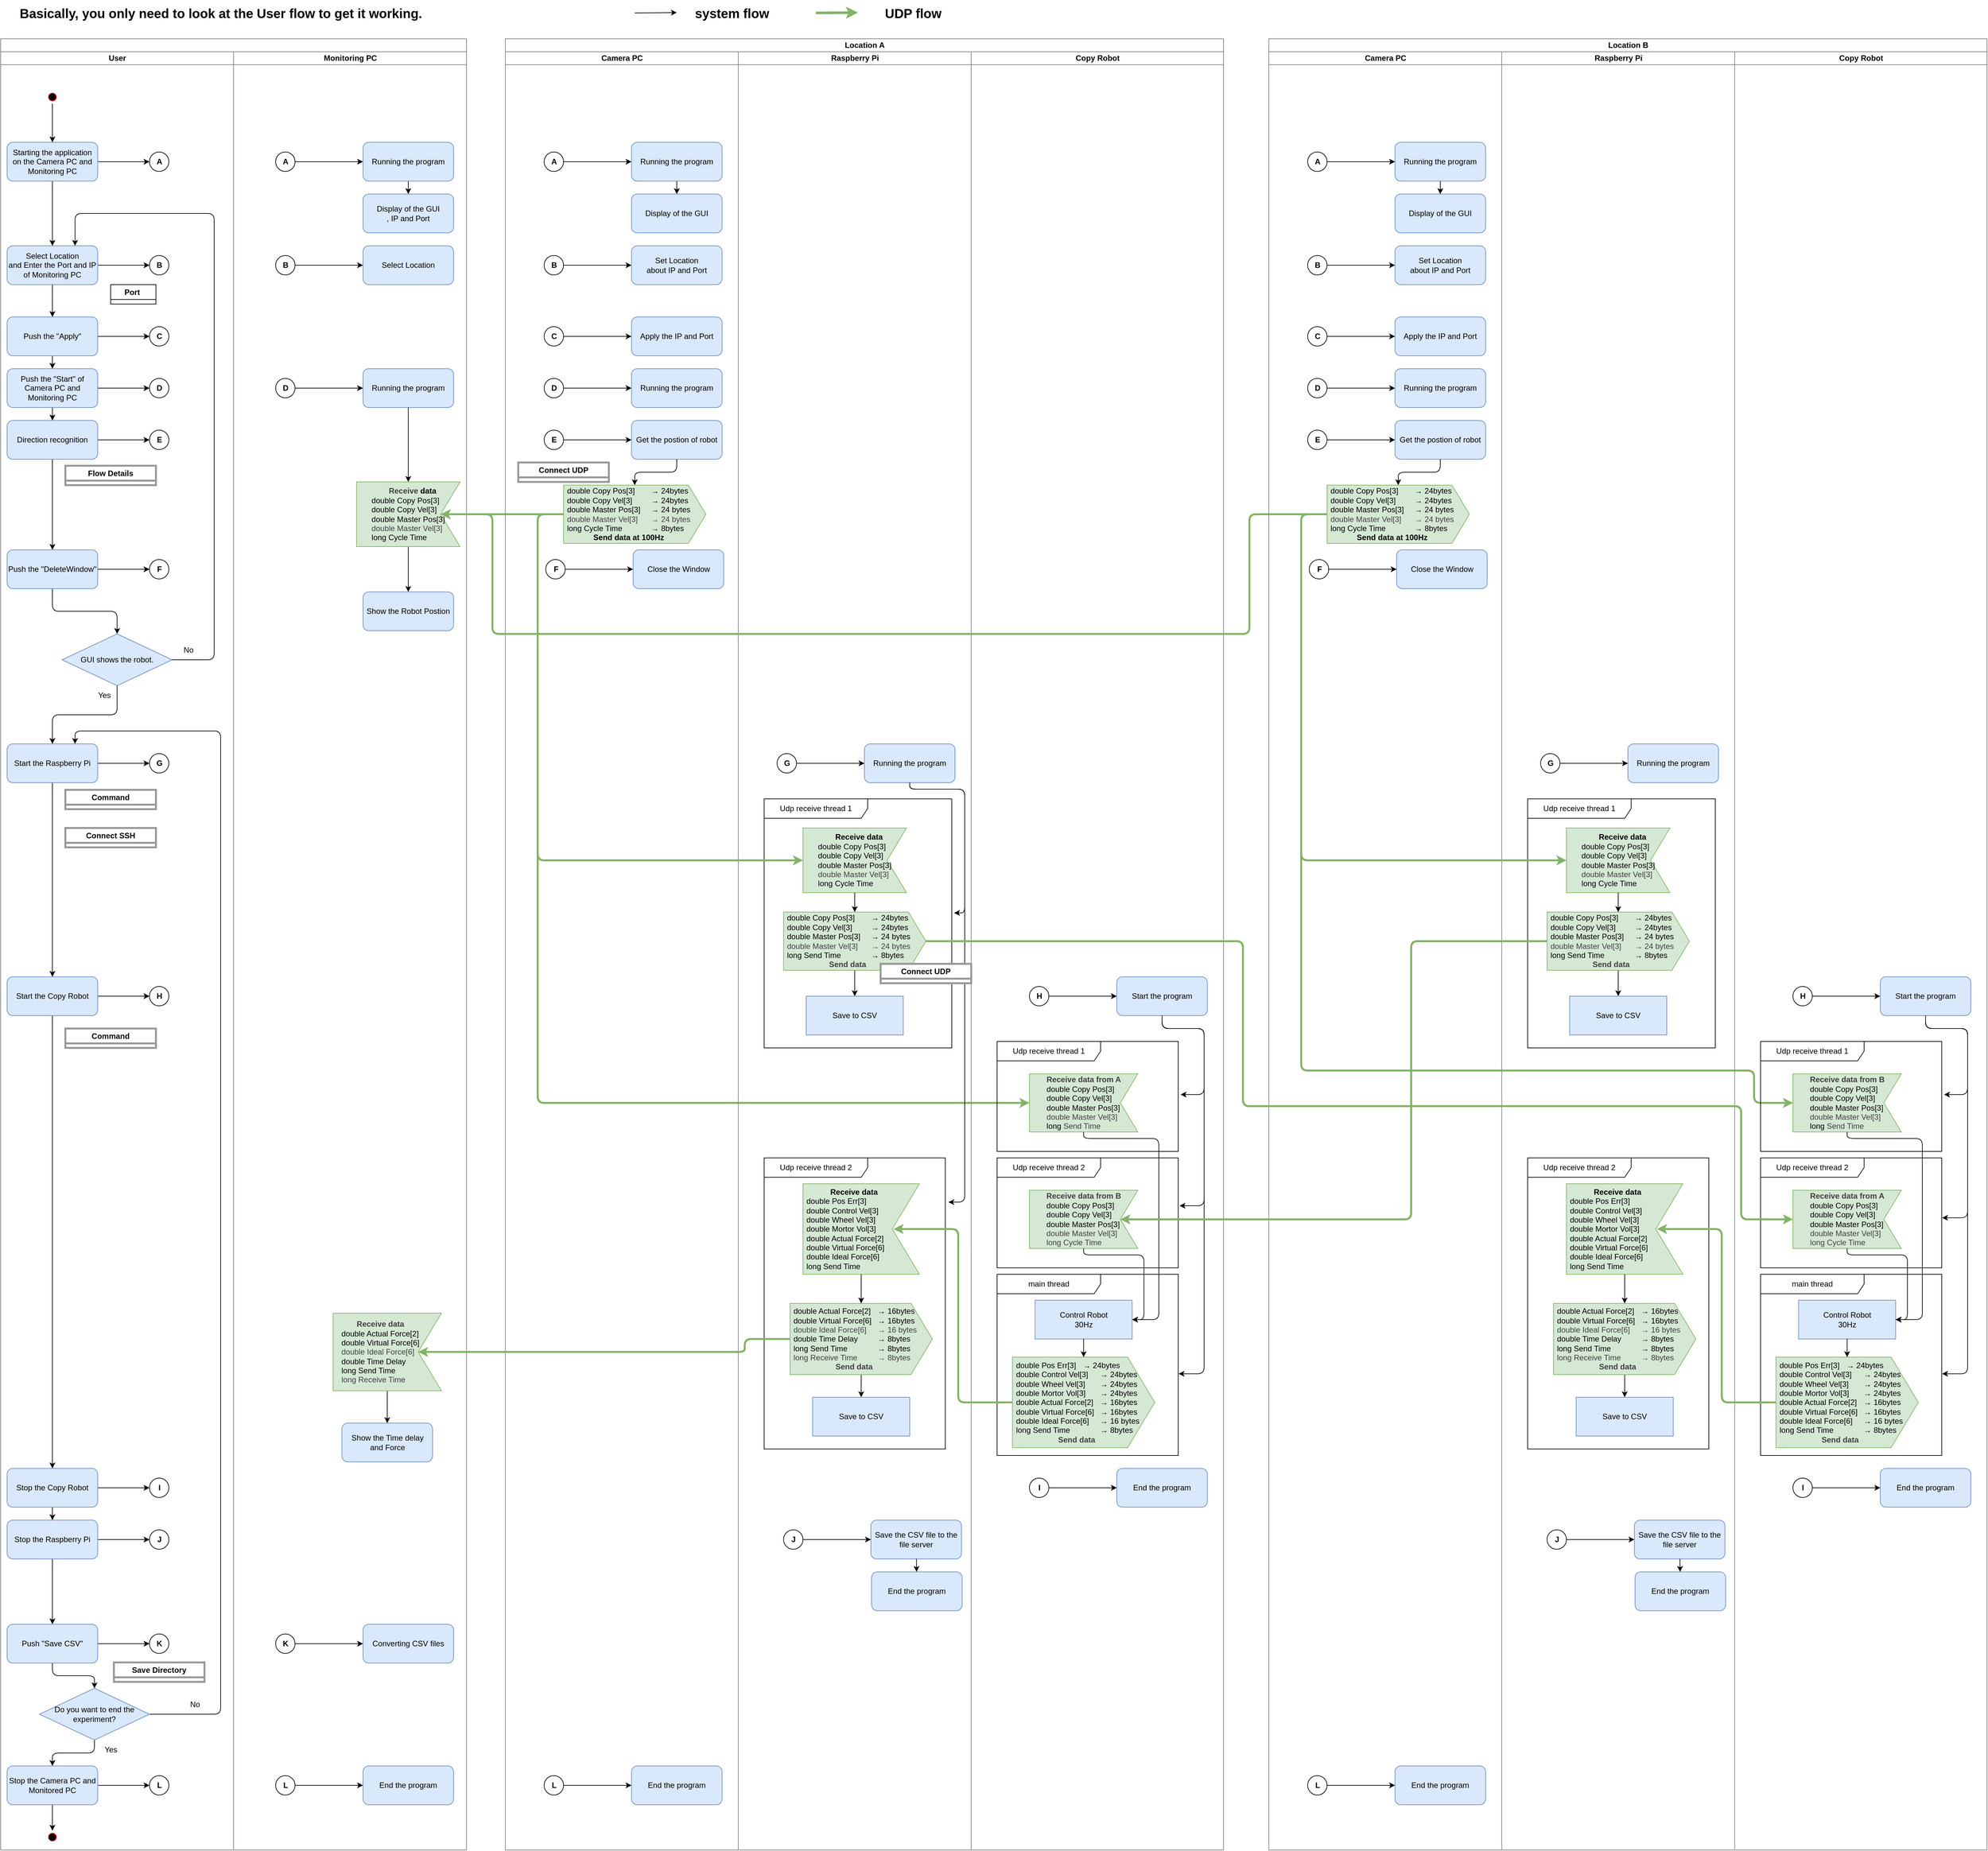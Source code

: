 <mxfile>
    <diagram id="_z45hhxpEU_sd-pvmAjb" name="ページ1">
        <mxGraphModel dx="3429" dy="1560" grid="1" gridSize="10" guides="1" tooltips="1" connect="1" arrows="1" fold="1" page="1" pageScale="1" pageWidth="1169" pageHeight="827" math="0" shadow="0">
            <root>
                <mxCell id="0"/>
                <mxCell id="1" parent="0"/>
                <mxCell id="10" value="" style="swimlane;childLayout=stackLayout;resizeParent=1;resizeParentMax=0;startSize=20;html=1;strokeColor=#808080;movable=0;resizable=0;rotatable=0;deletable=0;editable=0;locked=1;connectable=0;container=0;" parent="1" vertex="1">
                    <mxGeometry x="-1140" y="80" width="720" height="2800" as="geometry"/>
                </mxCell>
                <mxCell id="11" value="User" style="swimlane;startSize=20;html=1;strokeColor=#808080;movable=0;resizable=0;rotatable=0;deletable=0;editable=0;locked=1;connectable=0;container=0;" parent="10" vertex="1">
                    <mxGeometry y="20" width="360" height="2780" as="geometry"/>
                </mxCell>
                <mxCell id="255" value="" style="edgeStyle=none;html=1;movable=0;resizable=0;rotatable=0;deletable=0;editable=0;locked=1;connectable=0;" parent="11" source="256" target="257" edge="1">
                    <mxGeometry relative="1" as="geometry"/>
                </mxCell>
                <mxCell id="358" style="edgeStyle=none;html=1;entryX=0.5;entryY=0;entryDx=0;entryDy=0;movable=0;resizable=0;rotatable=0;deletable=0;editable=0;locked=1;connectable=0;" parent="11" source="256" target="271" edge="1">
                    <mxGeometry relative="1" as="geometry"/>
                </mxCell>
                <mxCell id="256" value="&lt;span style=&quot;color: rgb(0, 0, 0);&quot;&gt;Start the Raspberry Pi&lt;/span&gt;" style="rounded=1;whiteSpace=wrap;html=1;movable=0;resizable=0;rotatable=0;deletable=0;editable=0;locked=1;connectable=0;fillColor=#dae8fc;strokeColor=#6c8ebf;" parent="11" vertex="1">
                    <mxGeometry x="10" y="1070" width="140" height="60" as="geometry"/>
                </mxCell>
                <mxCell id="257" value="G" style="ellipse;html=1;fontStyle=1;movable=0;resizable=0;rotatable=0;deletable=0;editable=0;locked=1;connectable=0;" parent="11" vertex="1">
                    <mxGeometry x="230.0" y="1085" width="30" height="30" as="geometry"/>
                </mxCell>
                <mxCell id="270" value="" style="edgeStyle=none;html=1;movable=0;resizable=0;rotatable=0;deletable=0;editable=0;locked=1;connectable=0;" parent="11" source="271" target="272" edge="1">
                    <mxGeometry relative="1" as="geometry"/>
                </mxCell>
                <mxCell id="359" style="edgeStyle=none;html=1;entryX=0.5;entryY=0;entryDx=0;entryDy=0;movable=0;resizable=0;rotatable=0;deletable=0;editable=0;locked=1;connectable=0;" parent="11" source="271" target="353" edge="1">
                    <mxGeometry relative="1" as="geometry"/>
                </mxCell>
                <mxCell id="271" value="&lt;span style=&quot;color: rgb(0, 0, 0);&quot;&gt;Start the Copy Robot&lt;/span&gt;" style="rounded=1;whiteSpace=wrap;html=1;movable=0;resizable=0;rotatable=0;deletable=0;editable=0;locked=1;connectable=0;fillColor=#dae8fc;strokeColor=#6c8ebf;" parent="11" vertex="1">
                    <mxGeometry x="10" y="1430" width="140" height="60" as="geometry"/>
                </mxCell>
                <mxCell id="272" value="H" style="ellipse;html=1;fontStyle=1;movable=0;resizable=0;rotatable=0;deletable=0;editable=0;locked=1;connectable=0;" parent="11" vertex="1">
                    <mxGeometry x="230.0" y="1445" width="30" height="30" as="geometry"/>
                </mxCell>
                <mxCell id="352" value="" style="edgeStyle=none;html=1;movable=0;resizable=0;rotatable=0;deletable=0;editable=0;locked=1;connectable=0;" parent="11" source="353" target="354" edge="1">
                    <mxGeometry relative="1" as="geometry"/>
                </mxCell>
                <mxCell id="370" value="" style="edgeStyle=none;html=1;movable=0;resizable=0;rotatable=0;deletable=0;editable=0;locked=1;connectable=0;" parent="11" source="353" target="363" edge="1">
                    <mxGeometry relative="1" as="geometry"/>
                </mxCell>
                <mxCell id="353" value="Stop the Copy Robot" style="rounded=1;whiteSpace=wrap;html=1;movable=0;resizable=0;rotatable=0;deletable=0;editable=0;locked=1;connectable=0;fillColor=#dae8fc;strokeColor=#6c8ebf;" parent="11" vertex="1">
                    <mxGeometry x="10" y="2190" width="140" height="60" as="geometry"/>
                </mxCell>
                <mxCell id="354" value="I" style="ellipse;html=1;fontStyle=1;movable=0;resizable=0;rotatable=0;deletable=0;editable=0;locked=1;connectable=0;" parent="11" vertex="1">
                    <mxGeometry x="230.0" y="2205" width="30" height="30" as="geometry"/>
                </mxCell>
                <mxCell id="362" value="" style="edgeStyle=none;html=1;movable=0;resizable=0;rotatable=0;deletable=0;editable=0;locked=1;connectable=0;" parent="11" source="363" target="364" edge="1">
                    <mxGeometry relative="1" as="geometry"/>
                </mxCell>
                <mxCell id="377" style="edgeStyle=none;html=1;movable=0;resizable=0;rotatable=0;deletable=0;editable=0;locked=1;connectable=0;" parent="11" source="363" target="372" edge="1">
                    <mxGeometry relative="1" as="geometry"/>
                </mxCell>
                <mxCell id="363" value="Stop the Raspberry Pi" style="rounded=1;whiteSpace=wrap;html=1;movable=0;resizable=0;rotatable=0;deletable=0;editable=0;locked=1;connectable=0;fillColor=#dae8fc;strokeColor=#6c8ebf;" parent="11" vertex="1">
                    <mxGeometry x="10" y="2270" width="140" height="60" as="geometry"/>
                </mxCell>
                <mxCell id="364" value="J" style="ellipse;html=1;fontStyle=1;movable=0;resizable=0;rotatable=0;deletable=0;editable=0;locked=1;connectable=0;" parent="11" vertex="1">
                    <mxGeometry x="230.0" y="2285" width="30" height="30" as="geometry"/>
                </mxCell>
                <mxCell id="371" value="" style="edgeStyle=none;html=1;movable=0;resizable=0;rotatable=0;deletable=0;editable=0;locked=1;connectable=0;" parent="11" source="372" target="373" edge="1">
                    <mxGeometry relative="1" as="geometry"/>
                </mxCell>
                <mxCell id="379" style="edgeStyle=orthogonalEdgeStyle;html=1;entryX=0.5;entryY=0;entryDx=0;entryDy=0;movable=0;resizable=0;rotatable=0;deletable=0;editable=0;locked=1;connectable=0;" parent="11" source="372" target="378" edge="1">
                    <mxGeometry relative="1" as="geometry"/>
                </mxCell>
                <mxCell id="372" value="Push &quot;Save CSV&quot;" style="rounded=1;whiteSpace=wrap;html=1;movable=0;resizable=0;rotatable=0;deletable=0;editable=0;locked=1;connectable=0;fillColor=#dae8fc;strokeColor=#6c8ebf;" parent="11" vertex="1">
                    <mxGeometry x="10" y="2431" width="140" height="60" as="geometry"/>
                </mxCell>
                <mxCell id="373" value="K" style="ellipse;html=1;fontStyle=1;movable=0;resizable=0;rotatable=0;deletable=0;editable=0;locked=1;connectable=0;" parent="11" vertex="1">
                    <mxGeometry x="230.0" y="2446" width="30" height="30" as="geometry"/>
                </mxCell>
                <mxCell id="381" style="edgeStyle=orthogonalEdgeStyle;html=1;entryX=0.75;entryY=0;entryDx=0;entryDy=0;movable=0;resizable=0;rotatable=0;deletable=0;editable=0;locked=1;connectable=0;" parent="11" source="378" target="256" edge="1">
                    <mxGeometry relative="1" as="geometry">
                        <Array as="points">
                            <mxPoint x="340" y="2570"/>
                            <mxPoint x="340" y="1050"/>
                            <mxPoint x="115" y="1050"/>
                        </Array>
                    </mxGeometry>
                </mxCell>
                <mxCell id="386" style="edgeStyle=orthogonalEdgeStyle;html=1;entryX=0.5;entryY=0;entryDx=0;entryDy=0;movable=0;resizable=0;rotatable=0;deletable=0;editable=0;locked=1;connectable=0;" parent="11" source="378" target="384" edge="1">
                    <mxGeometry relative="1" as="geometry"/>
                </mxCell>
                <mxCell id="378" value="Do you want to end the experiment?" style="rhombus;whiteSpace=wrap;html=1;movable=0;resizable=0;rotatable=0;deletable=0;editable=0;locked=1;connectable=0;fillColor=#dae8fc;strokeColor=#6c8ebf;" parent="11" vertex="1">
                    <mxGeometry x="60.0" y="2530" width="170" height="80" as="geometry"/>
                </mxCell>
                <mxCell id="383" value="" style="edgeStyle=none;html=1;movable=0;resizable=0;rotatable=0;deletable=0;editable=0;locked=1;connectable=0;" parent="11" source="384" target="385" edge="1">
                    <mxGeometry relative="1" as="geometry"/>
                </mxCell>
                <mxCell id="395" value="" style="edgeStyle=none;html=1;movable=0;resizable=0;rotatable=0;deletable=0;editable=0;locked=1;connectable=0;" parent="11" source="384" target="394" edge="1">
                    <mxGeometry relative="1" as="geometry"/>
                </mxCell>
                <mxCell id="384" value="&lt;span style=&quot;color: rgb(0, 0, 0);&quot;&gt;Stop the Camera PC and Monitored PC&lt;/span&gt;" style="rounded=1;whiteSpace=wrap;html=1;movable=0;resizable=0;rotatable=0;deletable=0;editable=0;locked=1;connectable=0;fillColor=#dae8fc;strokeColor=#6c8ebf;" parent="11" vertex="1">
                    <mxGeometry x="10" y="2650" width="140" height="60" as="geometry"/>
                </mxCell>
                <mxCell id="385" value="L" style="ellipse;html=1;fontStyle=1;movable=0;resizable=0;rotatable=0;deletable=0;editable=0;locked=1;connectable=0;" parent="11" vertex="1">
                    <mxGeometry x="230.0" y="2665" width="30" height="30" as="geometry"/>
                </mxCell>
                <mxCell id="382" value="No" style="text;html=1;align=center;verticalAlign=middle;resizable=0;points=[];autosize=1;strokeColor=none;fillColor=none;movable=0;rotatable=0;deletable=0;editable=0;locked=1;connectable=0;" parent="11" vertex="1">
                    <mxGeometry x="280" y="2540" width="40" height="30" as="geometry"/>
                </mxCell>
                <mxCell id="394" value="" style="ellipse;html=1;shape=startState;fillColor=#000000;strokeColor=#ff0000;movable=0;resizable=0;rotatable=0;deletable=0;editable=0;locked=1;connectable=0;" parent="11" vertex="1">
                    <mxGeometry x="70.0" y="2750" width="20" height="20" as="geometry"/>
                </mxCell>
                <mxCell id="699" style="edgeStyle=orthogonalEdgeStyle;html=1;entryX=0.5;entryY=0;entryDx=0;entryDy=0;movable=0;resizable=0;rotatable=0;deletable=0;editable=0;locked=1;connectable=0;" edge="1" parent="11" source="218" target="256">
                    <mxGeometry relative="1" as="geometry"/>
                </mxCell>
                <mxCell id="218" value="GUI shows the robot." style="rhombus;whiteSpace=wrap;html=1;movable=0;resizable=0;rotatable=0;deletable=0;editable=0;locked=1;connectable=0;fillColor=#dae8fc;strokeColor=#6c8ebf;" parent="11" vertex="1">
                    <mxGeometry x="95.0" y="900" width="170" height="80" as="geometry"/>
                </mxCell>
                <mxCell id="251" value="No" style="text;html=1;align=center;verticalAlign=middle;resizable=0;points=[];autosize=1;strokeColor=none;fillColor=none;movable=0;rotatable=0;deletable=0;editable=0;locked=1;connectable=0;" parent="11" vertex="1">
                    <mxGeometry x="270.0" y="910" width="40" height="30" as="geometry"/>
                </mxCell>
                <mxCell id="701" value="Yes" style="text;html=1;align=center;verticalAlign=middle;resizable=0;points=[];autosize=1;strokeColor=none;fillColor=none;movable=0;rotatable=0;deletable=0;editable=0;locked=1;connectable=0;" vertex="1" parent="11">
                    <mxGeometry x="140.0" y="980" width="40" height="30" as="geometry"/>
                </mxCell>
                <mxCell id="746" value="Yes" style="text;html=1;align=center;verticalAlign=middle;resizable=0;points=[];autosize=1;strokeColor=none;fillColor=none;movable=0;rotatable=0;deletable=0;editable=0;locked=1;connectable=0;" vertex="1" parent="11">
                    <mxGeometry x="150" y="2610" width="40" height="30" as="geometry"/>
                </mxCell>
                <mxCell id="12" value="Monitoring PC" style="swimlane;startSize=20;html=1;strokeColor=#808080;movable=0;resizable=0;rotatable=0;deletable=0;editable=0;locked=1;connectable=0;container=0;" parent="10" vertex="1">
                    <mxGeometry x="360" y="20" width="360" height="2780" as="geometry"/>
                </mxCell>
                <mxCell id="216" value="&lt;span style=&quot;color: rgb(0, 0, 0);&quot;&gt;Show the Robot Postion&lt;br&gt;&lt;/span&gt;" style="rounded=1;whiteSpace=wrap;html=1;movable=0;resizable=0;rotatable=0;deletable=0;editable=0;locked=1;connectable=0;fillColor=#dae8fc;strokeColor=#6c8ebf;" parent="12" vertex="1">
                    <mxGeometry x="200" y="835" width="140" height="60" as="geometry"/>
                </mxCell>
                <mxCell id="344" style="edgeStyle=none;html=1;movable=0;resizable=0;rotatable=0;deletable=0;editable=0;locked=1;connectable=0;" parent="12" source="342" target="343" edge="1">
                    <mxGeometry relative="1" as="geometry"/>
                </mxCell>
                <mxCell id="342" value="&lt;div style=&quot;&quot;&gt;&lt;br&gt;&lt;/div&gt;" style="shape=mxgraph.sysml.accEvent;flipH=1;whiteSpace=wrap;align=center;html=1;movable=0;resizable=0;rotatable=0;deletable=0;editable=0;locked=1;connectable=0;fillColor=#d5e8d4;strokeColor=#82b366;" parent="12" vertex="1">
                    <mxGeometry x="153.75" y="1950" width="167.5" height="120" as="geometry"/>
                </mxCell>
                <mxCell id="343" value="&lt;span style=&quot;color: rgb(0, 0, 0);&quot;&gt;&lt;span style=&quot;color: rgb(0, 0, 0);&quot;&gt;Show the Time delay&lt;br&gt;and Force&lt;/span&gt;&lt;/span&gt;" style="rounded=1;whiteSpace=wrap;html=1;movable=0;resizable=0;rotatable=0;deletable=0;editable=0;locked=1;connectable=0;fillColor=#dae8fc;strokeColor=#6c8ebf;" parent="12" vertex="1">
                    <mxGeometry x="167.5" y="2120" width="140" height="60" as="geometry"/>
                </mxCell>
                <mxCell id="347" value="&lt;div&gt;&lt;span style=&quot;color: rgb(0, 0, 0);&quot;&gt;&lt;b style=&quot;color: rgb(63, 63, 63);&quot;&gt;Receive data&lt;/b&gt;&lt;/span&gt;&lt;/div&gt;&lt;div&gt;&lt;div style=&quot;text-align: left;&quot;&gt;&lt;span style=&quot;background-color: transparent;&quot;&gt;&amp;nbsp;double Actual Force[2]&amp;nbsp;&lt;/span&gt;&lt;/div&gt;&lt;div&gt;&lt;div style=&quot;text-align: left;&quot;&gt;&lt;span style=&quot;background-color: transparent;&quot;&gt;&amp;nbsp;double Virtual Force[6]&amp;nbsp;&lt;/span&gt;&lt;/div&gt;&lt;div style=&quot;text-align: left; color: rgb(63, 63, 63);&quot;&gt;&amp;nbsp;double Ideal Force[6]&amp;nbsp;&lt;/div&gt;&lt;/div&gt;&lt;div&gt;&lt;div style=&quot;text-align: left;&quot;&gt;&lt;span style=&quot;background-color: transparent;&quot;&gt;&amp;nbsp;double Time Delay&lt;/span&gt;&lt;span style=&quot;background-color: transparent; white-space: pre;&quot;&gt;&#x9;&lt;/span&gt;&lt;/div&gt;&lt;div&gt;&lt;div style=&quot;text-align: left;&quot;&gt;&amp;nbsp;long Send Time&amp;nbsp;&lt;span style=&quot;white-space: pre;&quot;&gt;&#x9;&lt;/span&gt;&lt;/div&gt;&lt;div style=&quot;text-align: left; color: rgb(63, 63, 63);&quot;&gt;&amp;nbsp;long Receive Time&amp;nbsp;&lt;/div&gt;&lt;/div&gt;&lt;/div&gt;&lt;/div&gt;" style="text;html=1;align=center;verticalAlign=middle;whiteSpace=wrap;rounded=0;movable=0;resizable=0;rotatable=0;deletable=0;editable=0;locked=1;connectable=0;" parent="12" vertex="1">
                    <mxGeometry x="153.75" y="1950" width="146.25" height="120" as="geometry"/>
                </mxCell>
                <mxCell id="374" value="Converting CSV files" style="rounded=1;whiteSpace=wrap;html=1;movable=0;resizable=0;rotatable=0;deletable=0;editable=0;locked=1;connectable=0;fillColor=#dae8fc;strokeColor=#6c8ebf;" parent="12" vertex="1">
                    <mxGeometry x="200.0" y="2431" width="140" height="60" as="geometry"/>
                </mxCell>
                <mxCell id="375" value="" style="edgeStyle=none;html=1;movable=0;resizable=0;rotatable=0;deletable=0;editable=0;locked=1;connectable=0;" parent="12" source="376" target="374" edge="1">
                    <mxGeometry relative="1" as="geometry"/>
                </mxCell>
                <mxCell id="376" value="K" style="ellipse;html=1;fontStyle=1;movable=0;resizable=0;rotatable=0;deletable=0;editable=0;locked=1;connectable=0;" parent="12" vertex="1">
                    <mxGeometry x="65" y="2446" width="30" height="30" as="geometry"/>
                </mxCell>
                <mxCell id="390" value="&lt;span style=&quot;color: rgb(0, 0, 0);&quot;&gt;End the program&lt;/span&gt;" style="rounded=1;whiteSpace=wrap;html=1;movable=0;resizable=0;rotatable=0;deletable=0;editable=0;locked=1;connectable=0;fillColor=#dae8fc;strokeColor=#6c8ebf;" parent="12" vertex="1">
                    <mxGeometry x="200" y="2650" width="140" height="60" as="geometry"/>
                </mxCell>
                <mxCell id="391" value="" style="edgeStyle=none;html=1;movable=0;resizable=0;rotatable=0;deletable=0;editable=0;locked=1;connectable=0;" parent="12" source="392" target="390" edge="1">
                    <mxGeometry relative="1" as="geometry"/>
                </mxCell>
                <mxCell id="392" value="L" style="ellipse;html=1;fontStyle=1;movable=0;resizable=0;rotatable=0;deletable=0;editable=0;locked=1;connectable=0;" parent="12" vertex="1">
                    <mxGeometry x="65.0" y="2665" width="30" height="30" as="geometry"/>
                </mxCell>
                <mxCell id="233" style="edgeStyle=none;html=1;strokeColor=#82b366;fillColor=#d5e8d4;strokeWidth=3;movable=0;resizable=0;rotatable=0;deletable=0;editable=0;locked=1;connectable=0;entryX=0;entryY=0.5;entryDx=30;entryDy=0;entryPerimeter=0;" parent="1" source="231" target="213" edge="1">
                    <mxGeometry relative="1" as="geometry">
                        <mxPoint x="-410" y="815" as="targetPoint"/>
                    </mxGeometry>
                </mxCell>
                <mxCell id="199" value="" style="edgeStyle=none;html=1;movable=0;resizable=0;rotatable=0;deletable=0;editable=0;locked=1;connectable=0;" parent="1" source="175" target="198" edge="1">
                    <mxGeometry relative="1" as="geometry"/>
                </mxCell>
                <mxCell id="175" value="Running the program" style="rounded=1;whiteSpace=wrap;html=1;movable=0;resizable=0;rotatable=0;deletable=0;editable=0;locked=1;connectable=0;fillColor=#dae8fc;strokeColor=#6c8ebf;" parent="1" vertex="1">
                    <mxGeometry x="-165.0" y="240" width="140" height="60" as="geometry"/>
                </mxCell>
                <mxCell id="176" value="" style="edgeStyle=none;html=1;movable=0;resizable=0;rotatable=0;deletable=0;editable=0;locked=1;connectable=0;" parent="1" source="177" target="175" edge="1">
                    <mxGeometry relative="1" as="geometry"/>
                </mxCell>
                <mxCell id="177" value="A" style="ellipse;html=1;fontStyle=1;movable=0;resizable=0;rotatable=0;deletable=0;editable=0;locked=1;connectable=0;" parent="1" vertex="1">
                    <mxGeometry x="-300" y="255" width="30" height="30" as="geometry"/>
                </mxCell>
                <mxCell id="181" value="&lt;span style=&quot;color: rgb(0, 0, 0);&quot;&gt;Set Location&lt;br&gt;about IP and Port&lt;/span&gt;" style="rounded=1;whiteSpace=wrap;html=1;movable=0;resizable=0;rotatable=0;deletable=0;editable=0;locked=1;connectable=0;fillColor=#dae8fc;strokeColor=#6c8ebf;" parent="1" vertex="1">
                    <mxGeometry x="-165.0" y="400" width="140" height="60" as="geometry"/>
                </mxCell>
                <mxCell id="182" value="" style="edgeStyle=none;html=1;movable=0;resizable=0;rotatable=0;deletable=0;editable=0;locked=1;connectable=0;" parent="1" source="183" target="181" edge="1">
                    <mxGeometry relative="1" as="geometry"/>
                </mxCell>
                <mxCell id="183" value="B" style="ellipse;html=1;fontStyle=1;movable=0;resizable=0;rotatable=0;deletable=0;editable=0;locked=1;connectable=0;" parent="1" vertex="1">
                    <mxGeometry x="-300" y="415" width="30" height="30" as="geometry"/>
                </mxCell>
                <mxCell id="193" value="&lt;span style=&quot;color: rgb(0, 0, 0);&quot;&gt;Apply the IP and Port&lt;/span&gt;" style="rounded=1;whiteSpace=wrap;html=1;movable=0;resizable=0;rotatable=0;deletable=0;editable=0;locked=1;connectable=0;fillColor=#dae8fc;strokeColor=#6c8ebf;" parent="1" vertex="1">
                    <mxGeometry x="-165.0" y="510" width="140" height="60" as="geometry"/>
                </mxCell>
                <mxCell id="194" value="" style="edgeStyle=none;html=1;movable=0;resizable=0;rotatable=0;deletable=0;editable=0;locked=1;connectable=0;" parent="1" source="195" target="193" edge="1">
                    <mxGeometry relative="1" as="geometry"/>
                </mxCell>
                <mxCell id="195" value="C" style="ellipse;html=1;fontStyle=1;movable=0;resizable=0;rotatable=0;deletable=0;editable=0;locked=1;connectable=0;" parent="1" vertex="1">
                    <mxGeometry x="-300" y="525" width="30" height="30" as="geometry"/>
                </mxCell>
                <mxCell id="198" value="&lt;span style=&quot;color: rgb(0, 0, 0);&quot;&gt;Display of the GUI&lt;/span&gt;" style="rounded=1;whiteSpace=wrap;html=1;movable=0;resizable=0;rotatable=0;deletable=0;editable=0;locked=1;connectable=0;fillColor=#dae8fc;strokeColor=#6c8ebf;" parent="1" vertex="1">
                    <mxGeometry x="-165.0" y="320" width="140" height="60" as="geometry"/>
                </mxCell>
                <mxCell id="206" value="&lt;span style=&quot;color: rgb(0, 0, 0);&quot;&gt;Running the program&lt;/span&gt;" style="rounded=1;whiteSpace=wrap;html=1;movable=0;resizable=0;rotatable=0;deletable=0;editable=0;locked=1;connectable=0;fillColor=#dae8fc;strokeColor=#6c8ebf;" parent="1" vertex="1">
                    <mxGeometry x="-165.0" y="590" width="140" height="60" as="geometry"/>
                </mxCell>
                <mxCell id="207" value="" style="edgeStyle=none;html=1;movable=0;resizable=0;rotatable=0;deletable=0;editable=0;locked=1;connectable=0;" parent="1" source="208" target="206" edge="1">
                    <mxGeometry relative="1" as="geometry"/>
                </mxCell>
                <mxCell id="208" value="D" style="ellipse;html=1;fontStyle=1;movable=0;resizable=0;rotatable=0;deletable=0;editable=0;locked=1;connectable=0;" parent="1" vertex="1">
                    <mxGeometry x="-300" y="605" width="30" height="30" as="geometry"/>
                </mxCell>
                <mxCell id="227" value="Get the postion of robot" style="rounded=1;whiteSpace=wrap;html=1;movable=0;resizable=0;rotatable=0;deletable=0;editable=0;locked=1;connectable=0;fillColor=#dae8fc;strokeColor=#6c8ebf;" parent="1" vertex="1">
                    <mxGeometry x="-165.0" y="670" width="140" height="60" as="geometry"/>
                </mxCell>
                <mxCell id="228" value="" style="edgeStyle=none;html=1;movable=0;resizable=0;rotatable=0;deletable=0;editable=0;locked=1;connectable=0;" parent="1" source="229" target="227" edge="1">
                    <mxGeometry relative="1" as="geometry"/>
                </mxCell>
                <mxCell id="229" value="E" style="ellipse;html=1;fontStyle=1;movable=0;resizable=0;rotatable=0;deletable=0;editable=0;locked=1;connectable=0;" parent="1" vertex="1">
                    <mxGeometry x="-300" y="685" width="30" height="30" as="geometry"/>
                </mxCell>
                <mxCell id="231" value="&lt;span style=&quot;color: rgb(0, 0, 0);&quot;&gt;&amp;nbsp;double Copy Pos[3]&amp;nbsp;&lt;/span&gt;&lt;span style=&quot;white-space: pre;&quot;&gt;&#x9;&lt;/span&gt;&lt;span style=&quot;color: rgb(0, 0, 0);&quot;&gt;→ 24bytes&lt;/span&gt;&lt;div style=&quot;&quot;&gt;&lt;span style=&quot;color: rgb(0, 0, 0);&quot;&gt;&amp;nbsp;double Copy Vel[3]&amp;nbsp;&lt;span style=&quot;white-space: pre;&quot;&gt;&#x9;&lt;/span&gt;→ 24bytes&lt;/span&gt;&lt;font&gt;&lt;br&gt;&lt;/font&gt;&lt;div&gt;&amp;nbsp;double Master Pos[3]&amp;nbsp;&lt;span style=&quot;white-space: pre;&quot;&gt;&#x9;&lt;/span&gt;→ 24 bytes&lt;/div&gt;&lt;div&gt;&lt;span style=&quot;color: rgb(63, 63, 63);&quot;&gt;&amp;nbsp;double Master Vel[3]&amp;nbsp;&lt;span style=&quot;white-space: pre;&quot;&gt;&#x9;&lt;/span&gt;→ 24 bytes&lt;/span&gt;&lt;/div&gt;&lt;div&gt;&amp;nbsp;long Cycle Time&lt;span style=&quot;white-space: pre;&quot;&gt;&#x9;&lt;/span&gt;&lt;span style=&quot;white-space: pre;&quot;&gt;&#x9;&lt;/span&gt;→ 8bytes&lt;br&gt;&lt;div style=&quot;text-align: center;&quot;&gt;&lt;span style=&quot;background-color: transparent;&quot;&gt;&amp;nbsp;&lt;b&gt;Send data at 100Hz&lt;/b&gt;&lt;/span&gt;&lt;/div&gt;&lt;/div&gt;&lt;/div&gt;" style="shape=mxgraph.sysml.sendSigAct;whiteSpace=wrap;align=left;html=1;movable=0;resizable=0;rotatable=0;deletable=0;editable=0;locked=1;connectable=0;fillColor=#d5e8d4;strokeColor=#82b366;" parent="1" vertex="1">
                    <mxGeometry x="-270" y="770" width="220" height="90" as="geometry"/>
                </mxCell>
                <mxCell id="232" style="edgeStyle=orthogonalEdgeStyle;html=1;entryX=0.5;entryY=0;entryDx=0;entryDy=0;entryPerimeter=0;movable=0;resizable=0;rotatable=0;deletable=0;editable=0;locked=1;connectable=0;" parent="1" source="227" target="231" edge="1">
                    <mxGeometry relative="1" as="geometry"/>
                </mxCell>
                <mxCell id="240" value="Close the Window" style="rounded=1;whiteSpace=wrap;html=1;movable=0;resizable=0;rotatable=0;deletable=0;editable=0;locked=1;connectable=0;fillColor=#dae8fc;strokeColor=#6c8ebf;" parent="1" vertex="1">
                    <mxGeometry x="-162.5" y="870" width="140" height="60" as="geometry"/>
                </mxCell>
                <mxCell id="241" value="" style="edgeStyle=none;html=1;movable=0;resizable=0;rotatable=0;deletable=0;editable=0;locked=1;connectable=0;" parent="1" source="242" target="240" edge="1">
                    <mxGeometry relative="1" as="geometry"/>
                </mxCell>
                <mxCell id="242" value="F" style="ellipse;html=1;fontStyle=1;movable=0;resizable=0;rotatable=0;deletable=0;editable=0;locked=1;connectable=0;" parent="1" vertex="1">
                    <mxGeometry x="-297.5" y="885" width="30" height="30" as="geometry"/>
                </mxCell>
                <mxCell id="197" value="" style="edgeStyle=none;html=1;movable=0;resizable=0;rotatable=0;deletable=0;editable=0;locked=1;connectable=0;" parent="1" source="158" target="196" edge="1">
                    <mxGeometry relative="1" as="geometry"/>
                </mxCell>
                <mxCell id="158" value="Running the program" style="rounded=1;whiteSpace=wrap;html=1;movable=0;resizable=0;rotatable=0;deletable=0;editable=0;locked=1;connectable=0;fillColor=#dae8fc;strokeColor=#6c8ebf;" parent="1" vertex="1">
                    <mxGeometry x="-580.0" y="240" width="140" height="60" as="geometry"/>
                </mxCell>
                <mxCell id="174" value="" style="edgeStyle=none;html=1;movable=0;resizable=0;rotatable=0;deletable=0;editable=0;locked=1;connectable=0;" parent="1" source="163" target="158" edge="1">
                    <mxGeometry relative="1" as="geometry"/>
                </mxCell>
                <mxCell id="163" value="A" style="ellipse;html=1;fontStyle=1;movable=0;resizable=0;rotatable=0;deletable=0;editable=0;locked=1;connectable=0;" parent="1" vertex="1">
                    <mxGeometry x="-715" y="255" width="30" height="30" as="geometry"/>
                </mxCell>
                <mxCell id="178" value="&lt;span style=&quot;color: rgb(0, 0, 0);&quot;&gt;Select Location&lt;/span&gt;" style="rounded=1;whiteSpace=wrap;html=1;movable=0;resizable=0;rotatable=0;deletable=0;editable=0;locked=1;connectable=0;fillColor=#dae8fc;strokeColor=#6c8ebf;" parent="1" vertex="1">
                    <mxGeometry x="-580.0" y="400" width="140" height="60" as="geometry"/>
                </mxCell>
                <mxCell id="179" value="" style="edgeStyle=none;html=1;movable=0;resizable=0;rotatable=0;deletable=0;editable=0;locked=1;connectable=0;" parent="1" source="180" target="178" edge="1">
                    <mxGeometry relative="1" as="geometry"/>
                </mxCell>
                <mxCell id="180" value="B" style="ellipse;html=1;fontStyle=1;movable=0;resizable=0;rotatable=0;deletable=0;editable=0;locked=1;connectable=0;" parent="1" vertex="1">
                    <mxGeometry x="-715" y="415" width="30" height="30" as="geometry"/>
                </mxCell>
                <mxCell id="196" value="&lt;span style=&quot;color: rgb(0, 0, 0);&quot;&gt;Display of the GUI&lt;/span&gt;&lt;div&gt;, IP and Port&lt;/div&gt;" style="rounded=1;whiteSpace=wrap;html=1;movable=0;resizable=0;rotatable=0;deletable=0;editable=0;locked=1;connectable=0;fillColor=#dae8fc;strokeColor=#6c8ebf;" parent="1" vertex="1">
                    <mxGeometry x="-580.0" y="320" width="140" height="60" as="geometry"/>
                </mxCell>
                <mxCell id="203" value="&lt;span style=&quot;color: rgb(0, 0, 0);&quot;&gt;Running the program&lt;/span&gt;" style="rounded=1;whiteSpace=wrap;html=1;movable=0;resizable=0;rotatable=0;deletable=0;editable=0;locked=1;connectable=0;fillColor=#dae8fc;strokeColor=#6c8ebf;" parent="1" vertex="1">
                    <mxGeometry x="-580.0" y="590" width="140" height="60" as="geometry"/>
                </mxCell>
                <mxCell id="204" value="" style="edgeStyle=none;html=1;movable=0;resizable=0;rotatable=0;deletable=0;editable=0;locked=1;connectable=0;" parent="1" source="205" target="203" edge="1">
                    <mxGeometry relative="1" as="geometry"/>
                </mxCell>
                <mxCell id="205" value="D" style="ellipse;html=1;fontStyle=1;movable=0;resizable=0;rotatable=0;deletable=0;editable=0;locked=1;connectable=0;" parent="1" vertex="1">
                    <mxGeometry x="-715" y="605" width="30" height="30" as="geometry"/>
                </mxCell>
                <mxCell id="217" style="edgeStyle=none;html=1;movable=0;resizable=0;rotatable=0;deletable=0;editable=0;locked=1;connectable=0;" parent="1" source="213" target="216" edge="1">
                    <mxGeometry relative="1" as="geometry"/>
                </mxCell>
                <mxCell id="213" value="&lt;div style=&quot;text-align: left;&quot;&gt;&lt;span style=&quot;background-color: transparent;&quot;&gt;&lt;span style=&quot;white-space: pre;&quot;&gt;&#x9;&lt;/span&gt;&lt;/span&gt;&lt;b style=&quot;color: rgb(63, 63, 63);&quot;&gt;Receive&amp;nbsp;&lt;/b&gt;&lt;span style=&quot;background-color: transparent;&quot;&gt;&lt;b&gt;data&lt;br&gt;&lt;/b&gt;&lt;/span&gt;&lt;/div&gt;&lt;div style=&quot;text-align: left;&quot;&gt;&lt;span style=&quot;background-color: transparent;&quot;&gt;double Copy Pos[3]&amp;nbsp;&lt;/span&gt;&lt;/div&gt;&lt;div style=&quot;text-align: left;&quot;&gt;double Copy Vel[3]&lt;/div&gt;&lt;div style=&quot;text-align: left;&quot;&gt;double Master Pos[3]&lt;/div&gt;&lt;div style=&quot;text-align: left;&quot;&gt;&lt;span style=&quot;color: rgb(63, 63, 63);&quot;&gt;double Master Vel[3]&lt;/span&gt;&lt;/div&gt;&lt;div style=&quot;text-align: left;&quot;&gt;long Cycle Time&lt;br&gt;&lt;/div&gt;" style="shape=mxgraph.sysml.accEvent;flipH=1;whiteSpace=wrap;align=center;html=1;movable=0;resizable=0;rotatable=0;deletable=0;editable=0;locked=1;connectable=0;fillColor=#d5e8d4;strokeColor=#82b366;" parent="1" vertex="1">
                    <mxGeometry x="-590.0" y="765" width="160" height="100" as="geometry"/>
                </mxCell>
                <mxCell id="215" style="edgeStyle=none;html=1;entryX=0.5;entryY=0;entryDx=0;entryDy=0;entryPerimeter=0;movable=0;resizable=0;rotatable=0;deletable=0;editable=0;locked=1;connectable=0;" parent="1" source="203" target="213" edge="1">
                    <mxGeometry relative="1" as="geometry"/>
                </mxCell>
                <mxCell id="153" value="" style="edgeStyle=none;html=1;movable=0;resizable=0;rotatable=0;deletable=0;editable=0;locked=1;connectable=0;" parent="1" source="151" target="152" edge="1">
                    <mxGeometry relative="1" as="geometry"/>
                </mxCell>
                <mxCell id="151" value="" style="ellipse;html=1;shape=startState;fillColor=#000000;strokeColor=#ff0000;movable=0;resizable=0;rotatable=0;deletable=0;editable=0;locked=1;connectable=0;" parent="1" vertex="1">
                    <mxGeometry x="-1070.0" y="160" width="20" height="20" as="geometry"/>
                </mxCell>
                <mxCell id="162" style="edgeStyle=none;html=1;entryX=0;entryY=0.5;entryDx=0;entryDy=0;movable=0;resizable=0;rotatable=0;deletable=0;editable=0;locked=1;connectable=0;" parent="1" source="152" target="160" edge="1">
                    <mxGeometry relative="1" as="geometry"/>
                </mxCell>
                <mxCell id="170" value="" style="edgeStyle=none;html=1;movable=0;resizable=0;rotatable=0;deletable=0;editable=0;locked=1;connectable=0;" parent="1" source="152" target="169" edge="1">
                    <mxGeometry relative="1" as="geometry"/>
                </mxCell>
                <mxCell id="152" value="Starting the application on the Camera PC and Monitoring PC" style="rounded=1;whiteSpace=wrap;html=1;movable=0;resizable=0;rotatable=0;deletable=0;editable=0;locked=1;connectable=0;fillColor=#dae8fc;strokeColor=#6c8ebf;" parent="1" vertex="1">
                    <mxGeometry x="-1130.0" y="240" width="140" height="60" as="geometry"/>
                </mxCell>
                <mxCell id="160" value="A" style="ellipse;html=1;fontStyle=1;movable=0;resizable=0;rotatable=0;deletable=0;editable=0;locked=1;connectable=0;" parent="1" vertex="1">
                    <mxGeometry x="-910" y="255" width="30" height="30" as="geometry"/>
                </mxCell>
                <mxCell id="172" value="" style="edgeStyle=none;html=1;movable=0;resizable=0;rotatable=0;deletable=0;editable=0;locked=1;connectable=0;" parent="1" source="169" target="171" edge="1">
                    <mxGeometry relative="1" as="geometry"/>
                </mxCell>
                <mxCell id="697" value="" style="edgeStyle=none;html=1;movable=0;resizable=0;rotatable=0;deletable=0;editable=0;locked=1;connectable=0;" edge="1" parent="1" source="169" target="188">
                    <mxGeometry relative="1" as="geometry"/>
                </mxCell>
                <mxCell id="169" value="&lt;span style=&quot;color: rgb(0, 0, 0);&quot;&gt;Select Location&lt;/span&gt;&lt;br&gt;&lt;span style=&quot;color: rgb(0, 0, 0);&quot;&gt;and Enter the Port and IP&lt;br&gt;of Monitoring PC&lt;/span&gt;" style="rounded=1;whiteSpace=wrap;html=1;movable=0;resizable=0;rotatable=0;deletable=0;editable=0;locked=1;connectable=0;fillColor=#dae8fc;strokeColor=#6c8ebf;" parent="1" vertex="1">
                    <mxGeometry x="-1130.0" y="400" width="140" height="60" as="geometry"/>
                </mxCell>
                <mxCell id="171" value="B" style="ellipse;html=1;fontStyle=1;movable=0;resizable=0;rotatable=0;deletable=0;editable=0;locked=1;connectable=0;" parent="1" vertex="1">
                    <mxGeometry x="-910" y="415" width="30" height="30" as="geometry"/>
                </mxCell>
                <mxCell id="191" style="edgeStyle=none;html=1;entryX=0;entryY=0.5;entryDx=0;entryDy=0;movable=0;resizable=0;rotatable=0;deletable=0;editable=0;locked=1;connectable=0;" parent="1" source="188" target="190" edge="1">
                    <mxGeometry relative="1" as="geometry"/>
                </mxCell>
                <mxCell id="211" value="" style="edgeStyle=none;html=1;movable=0;resizable=0;rotatable=0;deletable=0;editable=0;locked=1;connectable=0;" parent="1" source="188" target="200" edge="1">
                    <mxGeometry relative="1" as="geometry"/>
                </mxCell>
                <mxCell id="188" value="Push the &quot;Apply&quot;" style="rounded=1;whiteSpace=wrap;html=1;movable=0;resizable=0;rotatable=0;deletable=0;editable=0;locked=1;connectable=0;fillColor=#dae8fc;strokeColor=#6c8ebf;" parent="1" vertex="1">
                    <mxGeometry x="-1130.0" y="510" width="140" height="60" as="geometry"/>
                </mxCell>
                <mxCell id="190" value="C" style="ellipse;html=1;fontStyle=1;movable=0;resizable=0;rotatable=0;deletable=0;editable=0;locked=1;connectable=0;" parent="1" vertex="1">
                    <mxGeometry x="-910" y="525" width="30" height="30" as="geometry"/>
                </mxCell>
                <mxCell id="202" value="" style="edgeStyle=none;html=1;movable=0;resizable=0;rotatable=0;deletable=0;editable=0;locked=1;connectable=0;" parent="1" source="200" target="201" edge="1">
                    <mxGeometry relative="1" as="geometry"/>
                </mxCell>
                <mxCell id="224" value="" style="edgeStyle=none;html=1;movable=0;resizable=0;rotatable=0;deletable=0;editable=0;locked=1;connectable=0;" parent="1" source="200" target="212" edge="1">
                    <mxGeometry relative="1" as="geometry"/>
                </mxCell>
                <mxCell id="200" value="Push the &quot;Start&quot; of Camera PC and Monitoring PC" style="rounded=1;whiteSpace=wrap;html=1;movable=0;resizable=0;rotatable=0;deletable=0;editable=0;locked=1;connectable=0;fillColor=#dae8fc;strokeColor=#6c8ebf;" parent="1" vertex="1">
                    <mxGeometry x="-1130.0" y="590" width="140" height="60" as="geometry"/>
                </mxCell>
                <mxCell id="201" value="D" style="ellipse;html=1;fontStyle=1;movable=0;resizable=0;rotatable=0;deletable=0;editable=0;locked=1;connectable=0;" parent="1" vertex="1">
                    <mxGeometry x="-910" y="605" width="30" height="30" as="geometry"/>
                </mxCell>
                <mxCell id="226" value="" style="edgeStyle=none;html=1;movable=0;resizable=0;rotatable=0;deletable=0;editable=0;locked=1;connectable=0;" parent="1" source="212" target="225" edge="1">
                    <mxGeometry relative="1" as="geometry"/>
                </mxCell>
                <mxCell id="253" style="edgeStyle=none;html=1;entryX=0.5;entryY=0;entryDx=0;entryDy=0;movable=0;resizable=0;rotatable=0;deletable=0;editable=0;locked=1;connectable=0;" parent="1" source="212" target="236" edge="1">
                    <mxGeometry relative="1" as="geometry"/>
                </mxCell>
                <mxCell id="212" value="&lt;span style=&quot;color: rgb(0, 0, 0);&quot;&gt;Direction recognition&lt;/span&gt;" style="rounded=1;whiteSpace=wrap;html=1;movable=0;resizable=0;rotatable=0;deletable=0;editable=0;locked=1;connectable=0;fillColor=#dae8fc;strokeColor=#6c8ebf;" parent="1" vertex="1">
                    <mxGeometry x="-1130.0" y="670" width="140" height="60" as="geometry"/>
                </mxCell>
                <mxCell id="225" value="E" style="ellipse;html=1;fontStyle=1;movable=0;resizable=0;rotatable=0;deletable=0;editable=0;locked=1;connectable=0;" parent="1" vertex="1">
                    <mxGeometry x="-910" y="685" width="30" height="30" as="geometry"/>
                </mxCell>
                <mxCell id="235" value="" style="edgeStyle=none;html=1;movable=0;resizable=0;rotatable=0;deletable=0;editable=0;locked=1;connectable=0;" parent="1" source="236" target="237" edge="1">
                    <mxGeometry relative="1" as="geometry"/>
                </mxCell>
                <mxCell id="698" style="edgeStyle=orthogonalEdgeStyle;html=1;entryX=0.5;entryY=0;entryDx=0;entryDy=0;movable=0;resizable=0;rotatable=0;deletable=0;editable=0;locked=1;connectable=0;" edge="1" parent="1" source="236" target="218">
                    <mxGeometry relative="1" as="geometry"/>
                </mxCell>
                <mxCell id="236" value="&lt;span style=&quot;color: rgb(0, 0, 0);&quot;&gt;Push the &quot;DeleteWindow&quot;&lt;/span&gt;" style="rounded=1;whiteSpace=wrap;html=1;movable=0;resizable=0;rotatable=0;deletable=0;editable=0;locked=1;connectable=0;fillColor=#dae8fc;strokeColor=#6c8ebf;" parent="1" vertex="1">
                    <mxGeometry x="-1130.0" y="870" width="140" height="60" as="geometry"/>
                </mxCell>
                <mxCell id="237" value="F" style="ellipse;html=1;fontStyle=1;movable=0;resizable=0;rotatable=0;deletable=0;editable=0;locked=1;connectable=0;" parent="1" vertex="1">
                    <mxGeometry x="-910" y="885" width="30" height="30" as="geometry"/>
                </mxCell>
                <mxCell id="299" style="edgeStyle=orthogonalEdgeStyle;html=1;strokeColor=#82b366;fillColor=#d5e8d4;strokeWidth=3;movable=1;resizable=1;rotatable=1;deletable=1;editable=1;locked=0;connectable=1;exitX=0;exitY=0.5;exitDx=0;exitDy=0;exitPerimeter=0;entryX=1;entryY=0.5;entryDx=0;entryDy=0;entryPerimeter=0;" parent="1" source="231" target="287" edge="1">
                    <mxGeometry relative="1" as="geometry">
                        <mxPoint x="-260" y="825" as="sourcePoint"/>
                        <mxPoint x="-270" y="1210" as="targetPoint"/>
                        <Array as="points">
                            <mxPoint x="-310" y="815"/>
                            <mxPoint x="-310" y="1725"/>
                        </Array>
                    </mxGeometry>
                </mxCell>
                <mxCell id="2" value="Location A" style="swimlane;childLayout=stackLayout;resizeParent=1;resizeParentMax=0;startSize=20;html=1;strokeColor=#808080;movable=0;resizable=0;rotatable=0;deletable=0;editable=0;locked=1;connectable=0;container=0;" parent="1" vertex="1">
                    <mxGeometry x="-360" y="80" width="1110.0" height="2800" as="geometry"/>
                </mxCell>
                <mxCell id="3" value="Camera PC" style="swimlane;startSize=20;html=1;strokeColor=#808080;aspect=fixed;movable=0;resizable=0;rotatable=0;deletable=0;editable=0;locked=1;connectable=0;container=0;" parent="2" vertex="1">
                    <mxGeometry y="20" width="360" height="2780" as="geometry"/>
                </mxCell>
                <mxCell id="387" value="&lt;span style=&quot;color: rgb(0, 0, 0);&quot;&gt;End the program&lt;/span&gt;" style="rounded=1;whiteSpace=wrap;html=1;movable=0;resizable=0;rotatable=0;deletable=0;editable=0;locked=1;connectable=0;fillColor=#dae8fc;strokeColor=#6c8ebf;" parent="3" vertex="1">
                    <mxGeometry x="195" y="2650" width="140" height="60" as="geometry"/>
                </mxCell>
                <mxCell id="388" value="" style="edgeStyle=none;html=1;movable=0;resizable=0;rotatable=0;deletable=0;editable=0;locked=1;connectable=0;" parent="3" source="389" target="387" edge="1">
                    <mxGeometry relative="1" as="geometry"/>
                </mxCell>
                <mxCell id="389" value="L" style="ellipse;html=1;fontStyle=1;movable=0;resizable=0;rotatable=0;deletable=0;editable=0;locked=1;connectable=0;" parent="3" vertex="1">
                    <mxGeometry x="60.0" y="2665" width="30" height="30" as="geometry"/>
                </mxCell>
                <mxCell id="4" value="Raspberry Pi" style="swimlane;startSize=20;html=1;strokeColor=#808080;aspect=fixed;movable=0;resizable=0;rotatable=0;deletable=0;editable=0;locked=1;connectable=0;container=0;" parent="2" vertex="1">
                    <mxGeometry x="360" y="20" width="360" height="2780" as="geometry"/>
                </mxCell>
                <mxCell id="260" value="&lt;span style=&quot;color: rgb(0, 0, 0);&quot;&gt;Running the program&lt;/span&gt;" style="rounded=1;whiteSpace=wrap;html=1;movable=0;resizable=0;rotatable=0;deletable=0;editable=0;locked=1;connectable=0;fillColor=#dae8fc;strokeColor=#6c8ebf;" parent="4" vertex="1">
                    <mxGeometry x="195" y="1070" width="140" height="60" as="geometry"/>
                </mxCell>
                <mxCell id="261" value="" style="edgeStyle=none;html=1;movable=0;resizable=0;rotatable=0;deletable=0;editable=0;locked=1;connectable=0;" parent="4" source="262" target="260" edge="1">
                    <mxGeometry relative="1" as="geometry"/>
                </mxCell>
                <mxCell id="262" value="G" style="ellipse;html=1;fontStyle=1;movable=0;resizable=0;rotatable=0;deletable=0;editable=0;locked=1;connectable=0;" parent="4" vertex="1">
                    <mxGeometry x="60.0" y="1085" width="30" height="30" as="geometry"/>
                </mxCell>
                <mxCell id="331" value="Udp receive thread 1" style="shape=umlFrame;whiteSpace=wrap;html=1;pointerEvents=0;recursiveResize=0;container=1;collapsible=0;width=160;movable=0;resizable=0;rotatable=0;deletable=0;editable=0;locked=1;connectable=0;" parent="4" vertex="1">
                    <mxGeometry x="40" y="1155" width="290" height="385" as="geometry"/>
                </mxCell>
                <mxCell id="263" value="&lt;div style=&quot;text-align: left;&quot;&gt;&lt;span style=&quot;background-color: transparent;&quot;&gt;&lt;span style=&quot;white-space: pre;&quot;&gt;&#x9;&lt;/span&gt;&lt;b&gt;Receive data&lt;br&gt;&lt;/b&gt;&lt;/span&gt;&lt;/div&gt;&lt;div style=&quot;text-align: left;&quot;&gt;&lt;span style=&quot;background-color: transparent;&quot;&gt;double Copy Pos[3]&amp;nbsp;&lt;/span&gt;&lt;/div&gt;&lt;div style=&quot;text-align: left;&quot;&gt;double Copy Vel[3]&lt;/div&gt;&lt;div style=&quot;text-align: left;&quot;&gt;double Master Pos[3]&lt;/div&gt;&lt;div style=&quot;text-align: left;&quot;&gt;&lt;span style=&quot;color: rgb(63, 63, 63);&quot;&gt;double Master Vel[3]&lt;/span&gt;&lt;/div&gt;&lt;div style=&quot;text-align: left;&quot;&gt;long Cycle Time&lt;br&gt;&lt;/div&gt;" style="shape=mxgraph.sysml.accEvent;flipH=1;whiteSpace=wrap;align=center;html=1;movable=0;resizable=0;rotatable=0;deletable=0;editable=0;locked=1;connectable=0;fillColor=#d5e8d4;strokeColor=#82b366;" parent="331" vertex="1">
                    <mxGeometry x="60.0" y="45" width="160" height="100" as="geometry"/>
                </mxCell>
                <mxCell id="349" style="edgeStyle=none;html=1;entryX=0.5;entryY=0;entryDx=0;entryDy=0;movable=0;resizable=0;rotatable=0;deletable=0;editable=0;locked=1;connectable=0;" parent="331" source="267" target="348" edge="1">
                    <mxGeometry relative="1" as="geometry"/>
                </mxCell>
                <mxCell id="267" value="&amp;nbsp;double Copy Pos[3] &lt;span style=&quot;white-space: pre;&quot;&gt;&#x9;&lt;/span&gt;→ 24bytes&lt;div&gt;&lt;span style=&quot;color: rgb(0, 0, 0);&quot;&gt;&amp;nbsp;double Copy Vel[3] &lt;span style=&quot;white-space: pre;&quot;&gt;&#x9;&lt;/span&gt;→ 24bytes&lt;/span&gt;&lt;font color=&quot;#000000&quot;&gt;&lt;br&gt;&lt;/font&gt;&lt;div&gt;&amp;nbsp;double Master Pos[3] &lt;span style=&quot;white-space: pre;&quot;&gt;&#x9;&lt;/span&gt;→ 24 bytes&lt;/div&gt;&lt;div&gt;&lt;span style=&quot;color: rgb(63, 63, 63);&quot;&gt;&amp;nbsp;double Master Vel[3] &lt;span style=&quot;white-space: pre;&quot;&gt;&#x9;&lt;/span&gt;→ 24 bytes&lt;/span&gt;&lt;/div&gt;&lt;div&gt;&amp;nbsp;long Send Time &lt;span style=&quot;white-space: pre;&quot;&gt;&#x9;&lt;/span&gt;&lt;span style=&quot;white-space: pre;&quot;&gt;&#x9;&lt;/span&gt;→ 8bytes&lt;/div&gt;&lt;/div&gt;&lt;div style=&quot;text-align: center;&quot;&gt;&lt;b style=&quot;color: rgb(63, 63, 63);&quot;&gt;Send data&lt;/b&gt;&lt;/div&gt;" style="shape=mxgraph.sysml.sendSigAct;whiteSpace=wrap;align=left;html=1;movable=0;resizable=0;rotatable=0;deletable=0;editable=0;locked=1;connectable=0;fillColor=#d5e8d4;strokeColor=#82b366;" parent="331" vertex="1">
                    <mxGeometry x="30.0" y="175" width="220" height="90" as="geometry"/>
                </mxCell>
                <mxCell id="335" style="edgeStyle=none;html=1;entryX=0.5;entryY=0;entryDx=0;entryDy=0;entryPerimeter=0;movable=0;resizable=0;rotatable=0;deletable=0;editable=0;locked=1;connectable=0;" parent="331" source="263" target="267" edge="1">
                    <mxGeometry relative="1" as="geometry"/>
                </mxCell>
                <mxCell id="348" value="Save to CSV" style="rounded=0;whiteSpace=wrap;html=1;movable=0;resizable=0;rotatable=0;deletable=0;editable=0;locked=1;connectable=0;fillColor=#dae8fc;strokeColor=#6c8ebf;" parent="331" vertex="1">
                    <mxGeometry x="65" y="305" width="150" height="60" as="geometry"/>
                </mxCell>
                <mxCell id="333" value="Udp receive thread 2" style="shape=umlFrame;whiteSpace=wrap;html=1;pointerEvents=0;recursiveResize=0;container=1;collapsible=0;width=160;movable=0;resizable=0;rotatable=0;deletable=0;editable=0;locked=1;connectable=0;" parent="4" vertex="1">
                    <mxGeometry x="40" y="1710" width="280" height="450" as="geometry"/>
                </mxCell>
                <mxCell id="304" value="&lt;div style=&quot;text-align: left;&quot;&gt;&lt;br&gt;&lt;/div&gt;" style="shape=mxgraph.sysml.accEvent;flipH=1;whiteSpace=wrap;align=center;html=1;movable=0;resizable=0;rotatable=0;deletable=0;editable=0;locked=1;connectable=0;fillColor=#d5e8d4;strokeColor=#82b366;" parent="333" vertex="1">
                    <mxGeometry x="60" y="40" width="180" height="140" as="geometry"/>
                </mxCell>
                <mxCell id="337" value="&lt;div style=&quot;text-align: center;&quot;&gt;&lt;span style=&quot;background-color: transparent;&quot;&gt;&lt;span style=&quot;white-space: pre;&quot;&gt;&#x9;&lt;/span&gt;&lt;b&gt;Receive data&lt;br&gt;&lt;/b&gt;&lt;/span&gt;&lt;/div&gt;&lt;div style=&quot;&quot;&gt;&lt;span style=&quot;background-color: transparent; color: rgb(0, 0, 0);&quot;&gt;&amp;nbsp;double Pos Err[3]&amp;nbsp;&lt;/span&gt;&lt;/div&gt;&lt;div style=&quot;&quot;&gt;&lt;span style=&quot;color: rgb(0, 0, 0);&quot;&gt;&amp;nbsp;double Control Vel[3]&amp;nbsp;&lt;/span&gt;&lt;/div&gt;&lt;div style=&quot;&quot;&gt;&lt;span style=&quot;color: rgb(0, 0, 0);&quot;&gt;&lt;div&gt;&lt;span style=&quot;background-color: transparent; color: rgb(0, 0, 0);&quot;&gt;&amp;nbsp;double Wheel Vel[3]&amp;nbsp;&lt;/span&gt;&lt;/div&gt;&lt;div&gt;&lt;span style=&quot;color: rgb(0, 0, 0);&quot;&gt;&amp;nbsp;double Mortor Vol[3]&amp;nbsp;&lt;/span&gt;&lt;/div&gt;&lt;div&gt;&lt;span style=&quot;background-color: transparent;&quot;&gt;&amp;nbsp;&lt;/span&gt;&lt;span style=&quot;background-color: transparent; color: rgb(0, 0, 0);&quot;&gt;double Actual Force[2]&lt;/span&gt;&lt;span style=&quot;background-color: transparent; color: rgb(0, 0, 0);&quot;&gt;&amp;nbsp;&lt;/span&gt;&lt;/div&gt;&lt;/span&gt;&lt;/div&gt;&lt;div style=&quot;&quot;&gt;&lt;span style=&quot;color: rgb(0, 0, 0);&quot;&gt;&amp;nbsp;double Virtual Force[6]&amp;nbsp;&lt;/span&gt;&lt;br&gt;&lt;div&gt;&amp;nbsp;double Ideal Force[6]&amp;nbsp;&lt;/div&gt;&lt;/div&gt;&lt;div style=&quot;&quot;&gt;&lt;span style=&quot;background-color: transparent;&quot;&gt;&amp;nbsp;long Send Time&lt;/span&gt;&lt;span style=&quot;background-color: transparent;&quot;&gt;&amp;nbsp;&lt;/span&gt;&lt;/div&gt;" style="text;html=1;align=left;verticalAlign=middle;whiteSpace=wrap;rounded=0;movable=0;resizable=0;rotatable=0;deletable=0;editable=0;locked=1;connectable=0;" parent="333" vertex="1">
                    <mxGeometry x="60" y="40" width="180" height="140" as="geometry"/>
                </mxCell>
                <mxCell id="351" value="" style="edgeStyle=none;html=1;movable=0;resizable=0;rotatable=0;deletable=0;editable=0;locked=1;connectable=0;" parent="333" source="338" target="350" edge="1">
                    <mxGeometry relative="1" as="geometry"/>
                </mxCell>
                <mxCell id="338" value="&amp;nbsp;double Actual Force[2]&amp;nbsp;&lt;span style=&quot;white-space: pre;&quot;&gt;&#x9;&lt;/span&gt;→ 16bytes&lt;div&gt;&lt;span style=&quot;color: rgb(0, 0, 0);&quot;&gt;&amp;nbsp;double Virtual Force[6]&amp;nbsp;&lt;span style=&quot;white-space: pre;&quot;&gt;&#x9;&lt;/span&gt;→ 16bytes&lt;/span&gt;&lt;font&gt;&lt;br&gt;&lt;/font&gt;&lt;div style=&quot;color: rgb(63, 63, 63);&quot;&gt;&amp;nbsp;double Ideal Force[6]&amp;nbsp;&lt;span style=&quot;white-space: pre;&quot;&gt;&#x9;&lt;/span&gt;→ 16 bytes&lt;/div&gt;&lt;/div&gt;&lt;div&gt;&amp;nbsp;double Time Delay&lt;span style=&quot;white-space: pre;&quot;&gt;&#x9;&lt;/span&gt;&lt;span style=&quot;white-space: pre;&quot;&gt;&#x9;&lt;/span&gt;→ 8bytes&lt;div&gt;&lt;div&gt;&lt;div&gt;&amp;nbsp;long Send Time &lt;span style=&quot;white-space: pre;&quot;&gt;&#x9;&lt;/span&gt;&lt;span style=&quot;white-space: pre;&quot;&gt;&#x9;&lt;/span&gt;→ 8bytes&lt;/div&gt;&lt;/div&gt;&lt;div style=&quot;color: rgb(63, 63, 63);&quot;&gt;&amp;nbsp;long Receive Time&amp;nbsp;&lt;span style=&quot;white-space: pre;&quot;&gt;&#x9;&lt;/span&gt;→ 8bytes&lt;/div&gt;&lt;div style=&quot;text-align: center;&quot;&gt;&lt;b style=&quot;color: rgb(63, 63, 63);&quot;&gt;Send data&lt;/b&gt;&lt;/div&gt;&lt;/div&gt;&lt;/div&gt;" style="shape=mxgraph.sysml.sendSigAct;whiteSpace=wrap;align=left;html=1;movable=0;resizable=0;rotatable=0;deletable=0;editable=0;locked=1;connectable=0;fillColor=#d5e8d4;strokeColor=#82b366;" parent="333" vertex="1">
                    <mxGeometry x="40" y="225" width="220" height="110" as="geometry"/>
                </mxCell>
                <mxCell id="339" style="edgeStyle=none;html=1;entryX=0.5;entryY=0;entryDx=0;entryDy=0;entryPerimeter=0;movable=0;resizable=0;rotatable=0;deletable=0;editable=0;locked=1;connectable=0;" parent="333" source="337" target="338" edge="1">
                    <mxGeometry relative="1" as="geometry"/>
                </mxCell>
                <mxCell id="350" value="Save to CSV" style="rounded=0;whiteSpace=wrap;html=1;movable=0;resizable=0;rotatable=0;deletable=0;editable=0;locked=1;connectable=0;fillColor=#dae8fc;strokeColor=#6c8ebf;" parent="333" vertex="1">
                    <mxGeometry x="75" y="370" width="150" height="60" as="geometry"/>
                </mxCell>
                <mxCell id="368" value="&lt;span style=&quot;color: rgb(0, 0, 0);&quot;&gt;End the program&lt;/span&gt;" style="rounded=1;whiteSpace=wrap;html=1;movable=0;resizable=0;rotatable=0;deletable=0;editable=0;locked=1;connectable=0;fillColor=#dae8fc;strokeColor=#6c8ebf;" parent="4" vertex="1">
                    <mxGeometry x="206" y="2350" width="140" height="60" as="geometry"/>
                </mxCell>
                <mxCell id="744" style="edgeStyle=orthogonalEdgeStyle;html=1;entryX=1.012;entryY=0.458;entryDx=0;entryDy=0;entryPerimeter=0;movable=0;resizable=0;rotatable=0;deletable=0;editable=0;locked=1;connectable=0;" edge="1" parent="4" source="260" target="331">
                    <mxGeometry relative="1" as="geometry">
                        <Array as="points">
                            <mxPoint x="265" y="1140"/>
                            <mxPoint x="350" y="1140"/>
                            <mxPoint x="350" y="1331"/>
                        </Array>
                    </mxGeometry>
                </mxCell>
                <mxCell id="745" style="edgeStyle=orthogonalEdgeStyle;html=1;entryX=1.017;entryY=0.152;entryDx=0;entryDy=0;entryPerimeter=0;movable=0;resizable=0;rotatable=0;deletable=0;editable=0;locked=1;connectable=0;" edge="1" parent="4" source="260" target="333">
                    <mxGeometry relative="1" as="geometry">
                        <Array as="points">
                            <mxPoint x="265" y="1140"/>
                            <mxPoint x="350" y="1140"/>
                            <mxPoint x="350" y="1778"/>
                        </Array>
                    </mxGeometry>
                </mxCell>
                <mxCell id="5" value="&lt;span style=&quot;color: rgb(0, 0, 0);&quot;&gt;Copy Robot&lt;/span&gt;" style="swimlane;startSize=20;html=1;aspect=fixed;movable=0;resizable=0;rotatable=0;deletable=0;editable=0;locked=1;connectable=0;container=0;strokeColor=#808080;" parent="2" vertex="1">
                    <mxGeometry x="720" y="20" width="390.0" height="2780" as="geometry"/>
                </mxCell>
                <mxCell id="280" value="&lt;span style=&quot;color: rgb(0, 0, 0);&quot;&gt;Start the program&lt;/span&gt;" style="rounded=1;whiteSpace=wrap;html=1;movable=0;resizable=0;rotatable=0;deletable=0;editable=0;locked=1;connectable=0;fillColor=#dae8fc;strokeColor=#6c8ebf;" parent="5" vertex="1">
                    <mxGeometry x="225" y="1430" width="140" height="60" as="geometry"/>
                </mxCell>
                <mxCell id="281" value="" style="edgeStyle=none;html=1;movable=0;resizable=0;rotatable=0;deletable=0;editable=0;locked=1;connectable=0;" parent="5" source="282" target="280" edge="1">
                    <mxGeometry relative="1" as="geometry"/>
                </mxCell>
                <mxCell id="282" value="H" style="ellipse;html=1;fontStyle=1;movable=0;resizable=0;rotatable=0;deletable=0;editable=0;locked=1;connectable=0;" parent="5" vertex="1">
                    <mxGeometry x="90.0" y="1445" width="30" height="30" as="geometry"/>
                </mxCell>
                <mxCell id="306" value="Udp receive thread 1" style="shape=umlFrame;whiteSpace=wrap;html=1;pointerEvents=0;recursiveResize=0;container=1;collapsible=0;width=160;movable=0;resizable=0;rotatable=0;deletable=0;editable=0;locked=1;connectable=0;" parent="5" vertex="1">
                    <mxGeometry x="40" y="1530" width="280" height="170" as="geometry"/>
                </mxCell>
                <mxCell id="287" value="&lt;div style=&quot;&quot;&gt;&lt;b style=&quot;color: rgb(63, 63, 63);&quot;&gt;Receive data from A&lt;/b&gt;&lt;/div&gt;&lt;div style=&quot;text-align: left;&quot;&gt;&lt;span style=&quot;background-color: transparent;&quot;&gt;double Copy Pos[3]&amp;nbsp;&lt;/span&gt;&lt;/div&gt;&lt;div style=&quot;text-align: left;&quot;&gt;double Copy Vel[3]&lt;/div&gt;&lt;div style=&quot;text-align: left;&quot;&gt;double Master Pos[3]&lt;/div&gt;&lt;div style=&quot;text-align: left;&quot;&gt;&lt;span style=&quot;color: rgb(63, 63, 63);&quot;&gt;double Master Vel[3]&lt;/span&gt;&lt;/div&gt;&lt;div style=&quot;text-align: left;&quot;&gt;long&amp;nbsp;&lt;span style=&quot;color: rgb(63, 63, 63); background-color: transparent;&quot;&gt;Send Time&lt;/span&gt;&lt;br&gt;&lt;/div&gt;" style="shape=mxgraph.sysml.accEvent;flipH=1;whiteSpace=wrap;align=center;html=1;movable=0;resizable=0;rotatable=0;deletable=0;editable=0;locked=1;connectable=0;fillColor=#d5e8d4;strokeColor=#82b366;" parent="306" vertex="1">
                    <mxGeometry x="50" y="50" width="167.5" height="90" as="geometry"/>
                </mxCell>
                <mxCell id="320" value="Udp receive thread 2" style="shape=umlFrame;whiteSpace=wrap;html=1;pointerEvents=0;recursiveResize=0;container=1;collapsible=0;width=160;movable=0;resizable=0;rotatable=0;deletable=0;editable=0;locked=1;connectable=0;" parent="5" vertex="1">
                    <mxGeometry x="40" y="1710" width="280" height="170" as="geometry"/>
                </mxCell>
                <mxCell id="300" value="&lt;div style=&quot;&quot;&gt;&lt;b style=&quot;color: rgb(63, 63, 63);&quot;&gt;Receive data from B&lt;/b&gt;&lt;/div&gt;&lt;div style=&quot;text-align: left;&quot;&gt;&lt;span style=&quot;background-color: transparent;&quot;&gt;double Copy Pos[3]&amp;nbsp;&lt;/span&gt;&lt;/div&gt;&lt;div style=&quot;text-align: left;&quot;&gt;double Copy Vel[3]&lt;/div&gt;&lt;div style=&quot;text-align: left;&quot;&gt;double Master Pos[3]&lt;/div&gt;&lt;div style=&quot;text-align: left;&quot;&gt;&lt;span style=&quot;color: rgb(63, 63, 63);&quot;&gt;double Master Vel[3]&lt;/span&gt;&lt;/div&gt;&lt;div style=&quot;text-align: left;&quot;&gt;&lt;span style=&quot;color: rgb(63, 63, 63);&quot;&gt;long Cycle Time&lt;/span&gt;&lt;/div&gt;" style="shape=mxgraph.sysml.accEvent;flipH=1;whiteSpace=wrap;align=center;html=1;movable=0;resizable=0;rotatable=0;deletable=0;editable=0;locked=1;connectable=0;fillColor=#d5e8d4;strokeColor=#82b366;" parent="320" vertex="1">
                    <mxGeometry x="50" y="50" width="167.5" height="90" as="geometry"/>
                </mxCell>
                <mxCell id="322" value="main thread" style="shape=umlFrame;whiteSpace=wrap;html=1;pointerEvents=0;recursiveResize=0;container=1;collapsible=0;width=160;movable=0;resizable=0;rotatable=0;deletable=0;editable=0;locked=1;connectable=0;" parent="5" vertex="1">
                    <mxGeometry x="40" y="1890" width="280" height="280" as="geometry"/>
                </mxCell>
                <mxCell id="289" value="Control Robot&lt;br&gt;30Hz" style="rounded=0;whiteSpace=wrap;html=1;movable=0;resizable=0;rotatable=0;deletable=0;editable=0;locked=1;connectable=0;fillColor=#dae8fc;strokeColor=#6c8ebf;" parent="322" vertex="1">
                    <mxGeometry x="58.75" y="40" width="150" height="60" as="geometry"/>
                </mxCell>
                <mxCell id="293" value="&lt;div&gt;&lt;span style=&quot;background-color: transparent; color: rgb(0, 0, 0);&quot;&gt;&amp;nbsp;double Pos Err[3]&amp;nbsp;&lt;/span&gt;&lt;span style=&quot;background-color: transparent; white-space: pre;&quot;&gt;&#x9;&lt;/span&gt;&lt;span style=&quot;background-color: transparent; color: rgb(0, 0, 0);&quot;&gt;→ 24bytes&lt;/span&gt;&lt;span style=&quot;color: rgb(0, 0, 0);&quot;&gt;&amp;nbsp;&lt;/span&gt;&lt;/div&gt;&lt;div&gt;&lt;span style=&quot;color: rgb(0, 0, 0);&quot;&gt;&amp;nbsp;double Control Vel[3]&amp;nbsp;&lt;/span&gt;&lt;span style=&quot;white-space: pre;&quot;&gt;&#x9;&lt;/span&gt;&lt;span style=&quot;color: rgb(0, 0, 0);&quot;&gt;→ 24bytes&lt;/span&gt;&lt;/div&gt;&lt;div&gt;&lt;span style=&quot;color: rgb(0, 0, 0);&quot;&gt;&lt;div&gt;&lt;span style=&quot;background-color: transparent; color: rgb(0, 0, 0);&quot;&gt;&amp;nbsp;double Wheel Vel[3]&amp;nbsp;&lt;/span&gt;&lt;span style=&quot;background-color: transparent; white-space: pre;&quot;&gt;&#x9;&lt;/span&gt;&lt;span style=&quot;background-color: transparent; color: rgb(0, 0, 0);&quot;&gt;→ 24bytes&lt;/span&gt;&lt;span style=&quot;color: rgb(0, 0, 0);&quot;&gt;&amp;nbsp;&lt;/span&gt;&lt;/div&gt;&lt;div&gt;&lt;span style=&quot;color: rgb(0, 0, 0);&quot;&gt;&amp;nbsp;double Mortor Vol[3]&amp;nbsp;&lt;/span&gt;&lt;span style=&quot;white-space: pre;&quot;&gt;&#x9;&lt;/span&gt;&lt;span style=&quot;color: rgb(0, 0, 0);&quot;&gt;→ 24bytes&lt;/span&gt;&lt;/div&gt;&lt;/span&gt;&lt;/div&gt;&amp;nbsp;double Actual Force[2] &lt;span style=&quot;white-space: pre;&quot;&gt;&#x9;&lt;/span&gt;→ 16bytes&lt;div&gt;&lt;span style=&quot;color: rgb(0, 0, 0);&quot;&gt;&amp;nbsp;double Virtual Force[6] &lt;span style=&quot;white-space: pre;&quot;&gt;&#x9;&lt;/span&gt;→ 16bytes&lt;/span&gt;&lt;font color=&quot;#000000&quot;&gt;&lt;br&gt;&lt;/font&gt;&lt;div&gt;&amp;nbsp;double Ideal Force[6] &lt;span style=&quot;white-space: pre;&quot;&gt;&#x9;&lt;/span&gt;→ 16 bytes&lt;/div&gt;&lt;div&gt;&amp;nbsp;long Send Time &lt;span style=&quot;white-space: pre;&quot;&gt;&#x9;&lt;/span&gt;&lt;span style=&quot;white-space: pre;&quot;&gt;&#x9;&lt;/span&gt;→ 8bytes&lt;/div&gt;&lt;/div&gt;&lt;div style=&quot;text-align: center;&quot;&gt;&lt;b style=&quot;color: rgb(63, 63, 63);&quot;&gt;Send data&lt;/b&gt;&lt;/div&gt;" style="shape=mxgraph.sysml.sendSigAct;whiteSpace=wrap;align=left;html=1;movable=0;resizable=0;rotatable=0;deletable=0;editable=0;locked=1;connectable=0;fillColor=#d5e8d4;strokeColor=#82b366;" parent="322" vertex="1">
                    <mxGeometry x="23.75" y="128" width="220" height="140" as="geometry"/>
                </mxCell>
                <mxCell id="295" style="edgeStyle=orthogonalEdgeStyle;html=1;entryX=0.5;entryY=0;entryDx=0;entryDy=0;entryPerimeter=0;movable=0;resizable=0;rotatable=0;deletable=0;editable=0;locked=1;connectable=0;" parent="322" source="289" target="293" edge="1">
                    <mxGeometry relative="1" as="geometry"/>
                </mxCell>
                <mxCell id="324" style="edgeStyle=orthogonalEdgeStyle;html=1;entryX=1.013;entryY=0.483;entryDx=0;entryDy=0;entryPerimeter=0;movable=0;resizable=0;rotatable=0;deletable=0;editable=0;locked=1;connectable=0;" parent="5" source="280" target="306" edge="1">
                    <mxGeometry relative="1" as="geometry">
                        <Array as="points">
                            <mxPoint x="295" y="1510"/>
                            <mxPoint x="360" y="1510"/>
                            <mxPoint x="360" y="1612"/>
                        </Array>
                    </mxGeometry>
                </mxCell>
                <mxCell id="325" style="edgeStyle=orthogonalEdgeStyle;html=1;entryX=1.007;entryY=0.433;entryDx=0;entryDy=0;entryPerimeter=0;movable=0;resizable=0;rotatable=0;deletable=0;editable=0;locked=1;connectable=0;" parent="5" source="280" target="320" edge="1">
                    <mxGeometry relative="1" as="geometry">
                        <Array as="points">
                            <mxPoint x="295" y="1510"/>
                            <mxPoint x="360" y="1510"/>
                            <mxPoint x="360" y="1784"/>
                            <mxPoint x="322" y="1784"/>
                        </Array>
                    </mxGeometry>
                </mxCell>
                <mxCell id="326" style="edgeStyle=orthogonalEdgeStyle;html=1;entryX=1.002;entryY=0.549;entryDx=0;entryDy=0;entryPerimeter=0;movable=0;resizable=0;rotatable=0;deletable=0;editable=0;locked=1;connectable=0;" parent="5" source="280" target="322" edge="1">
                    <mxGeometry relative="1" as="geometry">
                        <Array as="points">
                            <mxPoint x="295" y="1510"/>
                            <mxPoint x="360" y="1510"/>
                            <mxPoint x="360" y="2044"/>
                        </Array>
                    </mxGeometry>
                </mxCell>
                <mxCell id="327" style="edgeStyle=orthogonalEdgeStyle;html=1;entryX=1;entryY=0.5;entryDx=0;entryDy=0;movable=0;resizable=0;rotatable=0;deletable=0;editable=0;locked=1;connectable=0;" parent="5" source="287" target="289" edge="1">
                    <mxGeometry relative="1" as="geometry">
                        <Array as="points">
                            <mxPoint x="174" y="1680"/>
                            <mxPoint x="290" y="1680"/>
                            <mxPoint x="290" y="1960"/>
                        </Array>
                    </mxGeometry>
                </mxCell>
                <mxCell id="328" style="edgeStyle=orthogonalEdgeStyle;html=1;entryX=1;entryY=0.5;entryDx=0;entryDy=0;movable=0;resizable=0;rotatable=0;deletable=0;editable=0;locked=1;connectable=0;" parent="5" source="300" target="289" edge="1">
                    <mxGeometry relative="1" as="geometry">
                        <Array as="points">
                            <mxPoint x="174" y="1860"/>
                            <mxPoint x="267" y="1860"/>
                            <mxPoint x="267" y="1960"/>
                        </Array>
                    </mxGeometry>
                </mxCell>
                <mxCell id="365" value="Save the CSV file to the file server" style="rounded=1;whiteSpace=wrap;html=1;movable=0;resizable=0;rotatable=0;deletable=0;editable=0;locked=1;connectable=0;fillColor=#dae8fc;strokeColor=#6c8ebf;" parent="5" vertex="1">
                    <mxGeometry x="-155" y="2270" width="140" height="60" as="geometry"/>
                </mxCell>
                <mxCell id="366" value="" style="edgeStyle=none;html=1;movable=0;resizable=0;rotatable=0;deletable=0;editable=0;locked=1;connectable=0;" parent="5" source="367" target="365" edge="1">
                    <mxGeometry relative="1" as="geometry"/>
                </mxCell>
                <mxCell id="367" value="J" style="ellipse;html=1;fontStyle=1;movable=0;resizable=0;rotatable=0;deletable=0;editable=0;locked=1;connectable=0;" parent="5" vertex="1">
                    <mxGeometry x="-290.0" y="2285" width="30" height="30" as="geometry"/>
                </mxCell>
                <mxCell id="355" value="&lt;span style=&quot;color: rgb(0, 0, 0);&quot;&gt;End the program&lt;/span&gt;" style="rounded=1;whiteSpace=wrap;html=1;movable=0;resizable=0;rotatable=0;deletable=0;editable=0;locked=1;connectable=0;fillColor=#dae8fc;strokeColor=#6c8ebf;" parent="5" vertex="1">
                    <mxGeometry x="225" y="2190" width="140" height="60" as="geometry"/>
                </mxCell>
                <mxCell id="356" value="" style="edgeStyle=none;html=1;movable=0;resizable=0;rotatable=0;deletable=0;editable=0;locked=1;connectable=0;" parent="5" source="357" target="355" edge="1">
                    <mxGeometry relative="1" as="geometry"/>
                </mxCell>
                <mxCell id="357" value="I" style="ellipse;html=1;fontStyle=1;movable=0;resizable=0;rotatable=0;deletable=0;editable=0;locked=1;connectable=0;" parent="5" vertex="1">
                    <mxGeometry x="90.0" y="2205" width="30" height="30" as="geometry"/>
                </mxCell>
                <mxCell id="346" style="html=1;strokeColor=#82b366;fillColor=#d5e8d4;strokeWidth=3;movable=0;resizable=0;rotatable=0;deletable=0;editable=0;locked=1;connectable=0;exitX=0;exitY=0.5;exitDx=0;exitDy=0;exitPerimeter=0;entryX=0.778;entryY=0.5;entryDx=0;entryDy=0;entryPerimeter=0;edgeStyle=orthogonalEdgeStyle;" parent="2" source="293" target="337" edge="1">
                    <mxGeometry relative="1" as="geometry">
                        <mxPoint x="450" y="2195" as="sourcePoint"/>
                        <mxPoint x="-125" y="2040" as="targetPoint"/>
                        <Array as="points">
                            <mxPoint x="700" y="2108"/>
                            <mxPoint x="700" y="1840"/>
                        </Array>
                    </mxGeometry>
                </mxCell>
                <mxCell id="369" value="" style="edgeStyle=none;html=1;movable=0;resizable=0;rotatable=0;deletable=0;editable=0;locked=1;connectable=0;" parent="2" source="365" target="368" edge="1">
                    <mxGeometry relative="1" as="geometry"/>
                </mxCell>
                <mxCell id="345" style="edgeStyle=orthogonalEdgeStyle;html=1;strokeColor=#82b366;fillColor=#d5e8d4;strokeWidth=3;movable=0;resizable=0;rotatable=0;deletable=0;editable=0;locked=1;connectable=0;exitX=0;exitY=0.5;exitDx=0;exitDy=0;exitPerimeter=0;entryX=0;entryY=0.5;entryDx=36;entryDy=0;entryPerimeter=0;" parent="1" source="338" target="342" edge="1">
                    <mxGeometry relative="1" as="geometry">
                        <mxPoint x="-60" y="2230" as="sourcePoint"/>
                        <mxPoint x="-220" y="2230" as="targetPoint"/>
                        <Array as="points">
                            <mxPoint x="10" y="2090"/>
                            <mxPoint x="10" y="2110"/>
                        </Array>
                    </mxGeometry>
                </mxCell>
                <mxCell id="580" value="" style="edgeStyle=none;html=1;movable=0;resizable=0;rotatable=0;deletable=0;editable=0;locked=1;connectable=0;" parent="1" source="581" target="591" edge="1">
                    <mxGeometry relative="1" as="geometry"/>
                </mxCell>
                <mxCell id="581" value="Running the program" style="rounded=1;whiteSpace=wrap;html=1;movable=0;resizable=0;rotatable=0;deletable=0;editable=0;locked=1;connectable=0;fillColor=#dae8fc;strokeColor=#6c8ebf;" parent="1" vertex="1">
                    <mxGeometry x="1015.0" y="240" width="140" height="60" as="geometry"/>
                </mxCell>
                <mxCell id="582" value="" style="edgeStyle=none;html=1;movable=0;resizable=0;rotatable=0;deletable=0;editable=0;locked=1;connectable=0;" parent="1" source="583" target="581" edge="1">
                    <mxGeometry relative="1" as="geometry"/>
                </mxCell>
                <mxCell id="583" value="A" style="ellipse;html=1;fontStyle=1;movable=0;resizable=0;rotatable=0;deletable=0;editable=0;locked=1;connectable=0;" parent="1" vertex="1">
                    <mxGeometry x="880" y="255" width="30" height="30" as="geometry"/>
                </mxCell>
                <mxCell id="584" value="&lt;span style=&quot;color: rgb(0, 0, 0);&quot;&gt;Set Location&lt;/span&gt;&lt;br&gt;&lt;span style=&quot;color: rgb(0, 0, 0);&quot;&gt;about IP and Port&lt;/span&gt;" style="rounded=1;whiteSpace=wrap;html=1;movable=0;resizable=0;rotatable=0;deletable=0;editable=0;locked=1;connectable=0;fillColor=#dae8fc;strokeColor=#6c8ebf;" parent="1" vertex="1">
                    <mxGeometry x="1015.0" y="400" width="140" height="60" as="geometry"/>
                </mxCell>
                <mxCell id="585" value="" style="edgeStyle=none;html=1;movable=0;resizable=0;rotatable=0;deletable=0;editable=0;locked=1;connectable=0;" parent="1" source="586" target="584" edge="1">
                    <mxGeometry relative="1" as="geometry"/>
                </mxCell>
                <mxCell id="586" value="B" style="ellipse;html=1;fontStyle=1;movable=0;resizable=0;rotatable=0;deletable=0;editable=0;locked=1;connectable=0;" parent="1" vertex="1">
                    <mxGeometry x="880" y="415" width="30" height="30" as="geometry"/>
                </mxCell>
                <mxCell id="588" value="&lt;span style=&quot;color: rgb(0, 0, 0);&quot;&gt;Apply the IP and Port&lt;/span&gt;" style="rounded=1;whiteSpace=wrap;html=1;movable=0;resizable=0;rotatable=0;deletable=0;editable=0;locked=1;connectable=0;fillColor=#dae8fc;strokeColor=#6c8ebf;" parent="1" vertex="1">
                    <mxGeometry x="1015.0" y="510" width="140" height="60" as="geometry"/>
                </mxCell>
                <mxCell id="589" value="" style="edgeStyle=none;html=1;movable=0;resizable=0;rotatable=0;deletable=0;editable=0;locked=1;connectable=0;" parent="1" source="590" target="588" edge="1">
                    <mxGeometry relative="1" as="geometry"/>
                </mxCell>
                <mxCell id="590" value="C" style="ellipse;html=1;fontStyle=1;movable=0;resizable=0;rotatable=0;deletable=0;editable=0;locked=1;connectable=0;" parent="1" vertex="1">
                    <mxGeometry x="880" y="525" width="30" height="30" as="geometry"/>
                </mxCell>
                <mxCell id="591" value="&lt;span style=&quot;color: rgb(0, 0, 0);&quot;&gt;Display of the GUI&lt;/span&gt;" style="rounded=1;whiteSpace=wrap;html=1;movable=0;resizable=0;rotatable=0;deletable=0;editable=0;locked=1;connectable=0;fillColor=#dae8fc;strokeColor=#6c8ebf;" parent="1" vertex="1">
                    <mxGeometry x="1015.0" y="320" width="140" height="60" as="geometry"/>
                </mxCell>
                <mxCell id="592" value="&lt;span style=&quot;color: rgb(0, 0, 0);&quot;&gt;Running the program&lt;/span&gt;" style="rounded=1;whiteSpace=wrap;html=1;movable=0;resizable=0;rotatable=0;deletable=0;editable=0;locked=1;connectable=0;fillColor=#dae8fc;strokeColor=#6c8ebf;" parent="1" vertex="1">
                    <mxGeometry x="1015.0" y="590" width="140" height="60" as="geometry"/>
                </mxCell>
                <mxCell id="593" value="" style="edgeStyle=none;html=1;movable=0;resizable=0;rotatable=0;deletable=0;editable=0;locked=1;connectable=0;" parent="1" source="594" target="592" edge="1">
                    <mxGeometry relative="1" as="geometry"/>
                </mxCell>
                <mxCell id="594" value="D" style="ellipse;html=1;fontStyle=1;movable=0;resizable=0;rotatable=0;deletable=0;editable=0;locked=1;connectable=0;" parent="1" vertex="1">
                    <mxGeometry x="880" y="605" width="30" height="30" as="geometry"/>
                </mxCell>
                <mxCell id="596" value="&lt;span style=&quot;color: rgb(0, 0, 0);&quot;&gt;Get the postion of robot&lt;/span&gt;" style="rounded=1;whiteSpace=wrap;html=1;movable=0;resizable=0;rotatable=0;deletable=0;editable=0;locked=1;connectable=0;fillColor=#dae8fc;strokeColor=#6c8ebf;" parent="1" vertex="1">
                    <mxGeometry x="1015.0" y="670" width="140" height="60" as="geometry"/>
                </mxCell>
                <mxCell id="597" value="" style="edgeStyle=none;html=1;movable=0;resizable=0;rotatable=0;deletable=0;editable=0;locked=1;connectable=0;" parent="1" source="598" target="596" edge="1">
                    <mxGeometry relative="1" as="geometry"/>
                </mxCell>
                <mxCell id="598" value="E" style="ellipse;html=1;fontStyle=1;movable=0;resizable=0;rotatable=0;deletable=0;editable=0;locked=1;connectable=0;" parent="1" vertex="1">
                    <mxGeometry x="880" y="685" width="30" height="30" as="geometry"/>
                </mxCell>
                <mxCell id="660" style="edgeStyle=orthogonalEdgeStyle;html=1;fillColor=#d5e8d4;strokeColor=#82b366;strokeWidth=3;entryX=0;entryY=0.5;entryDx=30;entryDy=0;entryPerimeter=0;movable=0;resizable=0;rotatable=0;deletable=0;editable=0;locked=1;connectable=0;" edge="1" parent="1" source="599" target="213">
                    <mxGeometry relative="1" as="geometry">
                        <mxPoint x="-390" y="815" as="targetPoint"/>
                        <Array as="points">
                            <mxPoint x="790" y="815"/>
                            <mxPoint x="790" y="1000"/>
                            <mxPoint x="-380" y="1000"/>
                            <mxPoint x="-380" y="815"/>
                        </Array>
                    </mxGeometry>
                </mxCell>
                <mxCell id="599" value="&lt;span style=&quot;color: rgb(0, 0, 0);&quot;&gt;&amp;nbsp;double Copy Pos[3]&amp;nbsp;&lt;/span&gt;&lt;span style=&quot;white-space: pre;&quot;&gt;&#x9;&lt;/span&gt;&lt;span style=&quot;color: rgb(0, 0, 0);&quot;&gt;→ 24bytes&lt;/span&gt;&lt;div style=&quot;&quot;&gt;&lt;span style=&quot;color: rgb(0, 0, 0);&quot;&gt;&amp;nbsp;double Copy Vel[3]&amp;nbsp;&lt;span style=&quot;white-space: pre;&quot;&gt;&#x9;&lt;/span&gt;→ 24bytes&lt;/span&gt;&lt;font&gt;&lt;br&gt;&lt;/font&gt;&lt;div&gt;&amp;nbsp;double Master Pos[3]&amp;nbsp;&lt;span style=&quot;white-space: pre;&quot;&gt;&#x9;&lt;/span&gt;→ 24 bytes&lt;/div&gt;&lt;div&gt;&lt;span style=&quot;color: rgb(63, 63, 63);&quot;&gt;&amp;nbsp;double Master Vel[3]&amp;nbsp;&lt;span style=&quot;white-space: pre;&quot;&gt;&#x9;&lt;/span&gt;→ 24 bytes&lt;/span&gt;&lt;/div&gt;&lt;div&gt;&amp;nbsp;long Cycle Time&lt;span style=&quot;white-space: pre;&quot;&gt;&#x9;&lt;/span&gt;&lt;span style=&quot;white-space: pre;&quot;&gt;&#x9;&lt;/span&gt;→ 8bytes&lt;br&gt;&lt;div style=&quot;text-align: center;&quot;&gt;&lt;span style=&quot;background-color: transparent;&quot;&gt;&amp;nbsp;&lt;b&gt;Send data at 100Hz&lt;/b&gt;&lt;/span&gt;&lt;/div&gt;&lt;/div&gt;&lt;/div&gt;" style="shape=mxgraph.sysml.sendSigAct;whiteSpace=wrap;align=left;html=1;movable=0;resizable=0;rotatable=0;deletable=0;editable=0;locked=1;connectable=0;fillColor=#d5e8d4;strokeColor=#82b366;" parent="1" vertex="1">
                    <mxGeometry x="910" y="770" width="220" height="90" as="geometry"/>
                </mxCell>
                <mxCell id="600" style="edgeStyle=orthogonalEdgeStyle;html=1;entryX=0.5;entryY=0;entryDx=0;entryDy=0;entryPerimeter=0;movable=0;resizable=0;rotatable=0;deletable=0;editable=0;locked=1;connectable=0;" parent="1" source="596" target="599" edge="1">
                    <mxGeometry relative="1" as="geometry"/>
                </mxCell>
                <mxCell id="601" value="&lt;span style=&quot;color: rgb(0, 0, 0);&quot;&gt;Close the Window&lt;/span&gt;" style="rounded=1;whiteSpace=wrap;html=1;movable=0;resizable=0;rotatable=0;deletable=0;editable=0;locked=1;connectable=0;fillColor=#dae8fc;strokeColor=#6c8ebf;" parent="1" vertex="1">
                    <mxGeometry x="1017.5" y="870" width="140" height="60" as="geometry"/>
                </mxCell>
                <mxCell id="602" value="" style="edgeStyle=none;html=1;movable=0;resizable=0;rotatable=0;deletable=0;editable=0;locked=1;connectable=0;" parent="1" source="603" target="601" edge="1">
                    <mxGeometry relative="1" as="geometry"/>
                </mxCell>
                <mxCell id="603" value="F" style="ellipse;html=1;fontStyle=1;movable=0;resizable=0;rotatable=0;deletable=0;editable=0;locked=1;connectable=0;" parent="1" vertex="1">
                    <mxGeometry x="882.5" y="885" width="30" height="30" as="geometry"/>
                </mxCell>
                <mxCell id="604" style="edgeStyle=orthogonalEdgeStyle;html=1;strokeColor=#82b366;fillColor=#d5e8d4;strokeWidth=3;movable=0;resizable=0;rotatable=0;deletable=0;editable=0;locked=1;connectable=0;exitX=0;exitY=0.5;exitDx=0;exitDy=0;exitPerimeter=0;entryX=1;entryY=0.5;entryDx=0;entryDy=0;entryPerimeter=0;" parent="1" source="599" target="636" edge="1">
                    <mxGeometry relative="1" as="geometry">
                        <mxPoint x="920" y="825" as="sourcePoint"/>
                        <mxPoint x="910" y="1210" as="targetPoint"/>
                        <Array as="points">
                            <mxPoint x="870" y="815"/>
                            <mxPoint x="870" y="1675"/>
                            <mxPoint x="1570" y="1675"/>
                            <mxPoint x="1570" y="1725"/>
                        </Array>
                    </mxGeometry>
                </mxCell>
                <mxCell id="605" value="Location B" style="swimlane;childLayout=stackLayout;resizeParent=1;resizeParentMax=0;startSize=20;html=1;strokeColor=#808080;movable=0;resizable=0;rotatable=0;deletable=0;editable=0;locked=1;connectable=0;container=0;" parent="1" vertex="1">
                    <mxGeometry x="820" y="80" width="1110.0" height="2800" as="geometry"/>
                </mxCell>
                <mxCell id="606" value="Camera PC" style="swimlane;startSize=20;html=1;strokeColor=#808080;aspect=fixed;movable=0;resizable=0;rotatable=0;deletable=0;editable=0;locked=1;connectable=0;container=0;" parent="605" vertex="1">
                    <mxGeometry y="20" width="360" height="2780" as="geometry"/>
                </mxCell>
                <mxCell id="610" value="&lt;span style=&quot;color: rgb(0, 0, 0);&quot;&gt;End the program&lt;/span&gt;" style="rounded=1;whiteSpace=wrap;html=1;movable=0;resizable=0;rotatable=0;deletable=0;editable=0;locked=1;connectable=0;fillColor=#dae8fc;strokeColor=#6c8ebf;" parent="606" vertex="1">
                    <mxGeometry x="195" y="2650" width="140" height="60" as="geometry"/>
                </mxCell>
                <mxCell id="611" value="" style="edgeStyle=none;html=1;movable=0;resizable=0;rotatable=0;deletable=0;editable=0;locked=1;connectable=0;" parent="606" source="612" target="610" edge="1">
                    <mxGeometry relative="1" as="geometry"/>
                </mxCell>
                <mxCell id="612" value="L" style="ellipse;html=1;fontStyle=1;movable=0;resizable=0;rotatable=0;deletable=0;editable=0;locked=1;connectable=0;" parent="606" vertex="1">
                    <mxGeometry x="60.0" y="2665" width="30" height="30" as="geometry"/>
                </mxCell>
                <mxCell id="613" value="Raspberry Pi" style="swimlane;startSize=20;html=1;strokeColor=#808080;aspect=fixed;movable=0;resizable=0;rotatable=0;deletable=0;editable=0;locked=1;connectable=0;container=0;" parent="605" vertex="1">
                    <mxGeometry x="360" y="20" width="360" height="2780" as="geometry"/>
                </mxCell>
                <mxCell id="614" value="&lt;span style=&quot;color: rgb(0, 0, 0);&quot;&gt;Running the program&lt;/span&gt;" style="rounded=1;whiteSpace=wrap;html=1;movable=0;resizable=0;rotatable=0;deletable=0;editable=0;locked=1;connectable=0;fillColor=#dae8fc;strokeColor=#6c8ebf;" parent="613" vertex="1">
                    <mxGeometry x="195" y="1070" width="140" height="60" as="geometry"/>
                </mxCell>
                <mxCell id="615" value="" style="edgeStyle=none;html=1;movable=0;resizable=0;rotatable=0;deletable=0;editable=0;locked=1;connectable=0;" parent="613" source="616" target="614" edge="1">
                    <mxGeometry relative="1" as="geometry"/>
                </mxCell>
                <mxCell id="616" value="G" style="ellipse;html=1;fontStyle=1;movable=0;resizable=0;rotatable=0;deletable=0;editable=0;locked=1;connectable=0;" parent="613" vertex="1">
                    <mxGeometry x="60.0" y="1085" width="30" height="30" as="geometry"/>
                </mxCell>
                <mxCell id="617" value="Udp receive thread 1" style="shape=umlFrame;whiteSpace=wrap;html=1;pointerEvents=0;recursiveResize=0;container=1;collapsible=0;width=160;movable=0;resizable=0;rotatable=0;deletable=0;editable=0;locked=1;connectable=0;" parent="613" vertex="1">
                    <mxGeometry x="40" y="1155" width="290" height="385" as="geometry"/>
                </mxCell>
                <mxCell id="618" value="&lt;div style=&quot;text-align: left;&quot;&gt;&lt;span style=&quot;background-color: transparent;&quot;&gt;&lt;span style=&quot;white-space: pre;&quot;&gt;&#x9;&lt;/span&gt;&lt;b&gt;Receive data&lt;br&gt;&lt;/b&gt;&lt;/span&gt;&lt;/div&gt;&lt;div style=&quot;text-align: left;&quot;&gt;&lt;span style=&quot;background-color: transparent;&quot;&gt;double Copy Pos[3]&amp;nbsp;&lt;/span&gt;&lt;/div&gt;&lt;div style=&quot;text-align: left;&quot;&gt;double Copy Vel[3]&lt;/div&gt;&lt;div style=&quot;text-align: left;&quot;&gt;double Master Pos[3]&lt;/div&gt;&lt;div style=&quot;text-align: left;&quot;&gt;&lt;span style=&quot;color: rgb(63, 63, 63);&quot;&gt;double Master Vel[3]&lt;/span&gt;&lt;/div&gt;&lt;div style=&quot;text-align: left;&quot;&gt;long Cycle Time&lt;br&gt;&lt;/div&gt;" style="shape=mxgraph.sysml.accEvent;flipH=1;whiteSpace=wrap;align=center;html=1;movable=0;resizable=0;rotatable=0;deletable=0;editable=0;locked=1;connectable=0;fillColor=#d5e8d4;strokeColor=#82b366;" parent="617" vertex="1">
                    <mxGeometry x="60.0" y="45" width="160" height="100" as="geometry"/>
                </mxCell>
                <mxCell id="619" style="edgeStyle=none;html=1;entryX=0.5;entryY=0;entryDx=0;entryDy=0;movable=0;resizable=0;rotatable=0;deletable=0;editable=0;locked=1;connectable=0;" parent="617" source="620" target="622" edge="1">
                    <mxGeometry relative="1" as="geometry"/>
                </mxCell>
                <mxCell id="620" value="&amp;nbsp;double Copy Pos[3] &lt;span style=&quot;white-space: pre;&quot;&gt;&#x9;&lt;/span&gt;→ 24bytes&lt;div&gt;&lt;span style=&quot;color: rgb(0, 0, 0);&quot;&gt;&amp;nbsp;double Copy Vel[3] &lt;span style=&quot;white-space: pre;&quot;&gt;&#x9;&lt;/span&gt;→ 24bytes&lt;/span&gt;&lt;font color=&quot;#000000&quot;&gt;&lt;br&gt;&lt;/font&gt;&lt;div&gt;&amp;nbsp;double Master Pos[3] &lt;span style=&quot;white-space: pre;&quot;&gt;&#x9;&lt;/span&gt;→ 24 bytes&lt;/div&gt;&lt;div&gt;&lt;span style=&quot;color: rgb(63, 63, 63);&quot;&gt;&amp;nbsp;double Master Vel[3] &lt;span style=&quot;white-space: pre;&quot;&gt;&#x9;&lt;/span&gt;→ 24 bytes&lt;/span&gt;&lt;/div&gt;&lt;div&gt;&amp;nbsp;long Send Time &lt;span style=&quot;white-space: pre;&quot;&gt;&#x9;&lt;/span&gt;&lt;span style=&quot;white-space: pre;&quot;&gt;&#x9;&lt;/span&gt;→ 8bytes&lt;/div&gt;&lt;/div&gt;&lt;div style=&quot;text-align: center;&quot;&gt;&lt;b style=&quot;color: rgb(63, 63, 63);&quot;&gt;Send data&lt;/b&gt;&lt;/div&gt;" style="shape=mxgraph.sysml.sendSigAct;whiteSpace=wrap;align=left;html=1;movable=0;resizable=0;rotatable=0;deletable=0;editable=0;locked=1;connectable=0;fillColor=#d5e8d4;strokeColor=#82b366;" parent="617" vertex="1">
                    <mxGeometry x="30.0" y="175" width="220" height="90" as="geometry"/>
                </mxCell>
                <mxCell id="621" style="edgeStyle=none;html=1;entryX=0.5;entryY=0;entryDx=0;entryDy=0;entryPerimeter=0;movable=0;resizable=0;rotatable=0;deletable=0;editable=0;locked=1;connectable=0;" parent="617" source="618" target="620" edge="1">
                    <mxGeometry relative="1" as="geometry"/>
                </mxCell>
                <mxCell id="622" value="Save to CSV" style="rounded=0;whiteSpace=wrap;html=1;movable=0;resizable=0;rotatable=0;deletable=0;editable=0;locked=1;connectable=0;fillColor=#dae8fc;strokeColor=#6c8ebf;" parent="617" vertex="1">
                    <mxGeometry x="65" y="305" width="150" height="60" as="geometry"/>
                </mxCell>
                <mxCell id="623" value="Udp receive thread 2" style="shape=umlFrame;whiteSpace=wrap;html=1;pointerEvents=0;recursiveResize=0;container=1;collapsible=0;width=160;movable=0;resizable=0;rotatable=0;deletable=0;editable=0;locked=1;connectable=0;" parent="613" vertex="1">
                    <mxGeometry x="40" y="1710" width="280" height="450" as="geometry"/>
                </mxCell>
                <mxCell id="624" value="&lt;div style=&quot;text-align: left;&quot;&gt;&lt;br&gt;&lt;/div&gt;" style="shape=mxgraph.sysml.accEvent;flipH=1;whiteSpace=wrap;align=center;html=1;movable=0;resizable=0;rotatable=0;deletable=0;editable=0;locked=1;connectable=0;fillColor=#d5e8d4;strokeColor=#82b366;" parent="623" vertex="1">
                    <mxGeometry x="60" y="40" width="180" height="140" as="geometry"/>
                </mxCell>
                <mxCell id="625" value="&lt;div style=&quot;text-align: center;&quot;&gt;&lt;span style=&quot;background-color: transparent;&quot;&gt;&lt;span style=&quot;white-space: pre;&quot;&gt;&#x9;&lt;/span&gt;&lt;b&gt;Receive data&lt;br&gt;&lt;/b&gt;&lt;/span&gt;&lt;/div&gt;&lt;div style=&quot;&quot;&gt;&lt;span style=&quot;background-color: transparent; color: rgb(0, 0, 0);&quot;&gt;&amp;nbsp;double Pos Err[3]&amp;nbsp;&lt;/span&gt;&lt;/div&gt;&lt;div style=&quot;&quot;&gt;&lt;span style=&quot;color: rgb(0, 0, 0);&quot;&gt;&amp;nbsp;double Control Vel[3]&amp;nbsp;&lt;/span&gt;&lt;/div&gt;&lt;div style=&quot;&quot;&gt;&lt;span style=&quot;color: rgb(0, 0, 0);&quot;&gt;&lt;div&gt;&lt;span style=&quot;background-color: transparent; color: rgb(0, 0, 0);&quot;&gt;&amp;nbsp;double Wheel Vel[3]&amp;nbsp;&lt;/span&gt;&lt;/div&gt;&lt;div&gt;&lt;span style=&quot;color: rgb(0, 0, 0);&quot;&gt;&amp;nbsp;double Mortor Vol[3]&amp;nbsp;&lt;/span&gt;&lt;/div&gt;&lt;div&gt;&lt;span style=&quot;background-color: transparent;&quot;&gt;&amp;nbsp;&lt;/span&gt;&lt;span style=&quot;background-color: transparent; color: rgb(0, 0, 0);&quot;&gt;double Actual Force[2]&lt;/span&gt;&lt;span style=&quot;background-color: transparent; color: rgb(0, 0, 0);&quot;&gt;&amp;nbsp;&lt;/span&gt;&lt;/div&gt;&lt;/span&gt;&lt;/div&gt;&lt;div style=&quot;&quot;&gt;&lt;span style=&quot;color: rgb(0, 0, 0);&quot;&gt;&amp;nbsp;double Virtual Force[6]&amp;nbsp;&lt;/span&gt;&lt;br&gt;&lt;div&gt;&amp;nbsp;double Ideal Force[6]&amp;nbsp;&lt;/div&gt;&lt;/div&gt;&lt;div style=&quot;&quot;&gt;&lt;span style=&quot;background-color: transparent;&quot;&gt;&amp;nbsp;long Send Time&lt;/span&gt;&lt;span style=&quot;background-color: transparent;&quot;&gt;&amp;nbsp;&lt;/span&gt;&lt;/div&gt;" style="text;html=1;align=left;verticalAlign=middle;whiteSpace=wrap;rounded=0;movable=0;resizable=0;rotatable=0;deletable=0;editable=0;locked=1;connectable=0;" parent="623" vertex="1">
                    <mxGeometry x="60" y="40" width="180" height="140" as="geometry"/>
                </mxCell>
                <mxCell id="626" value="" style="edgeStyle=none;html=1;movable=0;resizable=0;rotatable=0;deletable=0;editable=0;locked=1;connectable=0;" parent="623" source="627" target="629" edge="1">
                    <mxGeometry relative="1" as="geometry"/>
                </mxCell>
                <mxCell id="627" value="&amp;nbsp;double Actual Force[2]&amp;nbsp;&lt;span style=&quot;white-space: pre;&quot;&gt;&#x9;&lt;/span&gt;→ 16bytes&lt;div&gt;&lt;span style=&quot;color: rgb(0, 0, 0);&quot;&gt;&amp;nbsp;double Virtual Force[6]&amp;nbsp;&lt;span style=&quot;white-space: pre;&quot;&gt;&#x9;&lt;/span&gt;→ 16bytes&lt;/span&gt;&lt;font&gt;&lt;br&gt;&lt;/font&gt;&lt;div style=&quot;color: rgb(63, 63, 63);&quot;&gt;&amp;nbsp;double Ideal Force[6]&amp;nbsp;&lt;span style=&quot;white-space: pre;&quot;&gt;&#x9;&lt;/span&gt;→ 16 bytes&lt;/div&gt;&lt;/div&gt;&lt;div&gt;&amp;nbsp;double Time Delay&lt;span style=&quot;white-space: pre;&quot;&gt;&#x9;&lt;/span&gt;&lt;span style=&quot;white-space: pre;&quot;&gt;&#x9;&lt;/span&gt;→ 8bytes&lt;div&gt;&lt;div&gt;&lt;div&gt;&amp;nbsp;long Send Time &lt;span style=&quot;white-space: pre;&quot;&gt;&#x9;&lt;/span&gt;&lt;span style=&quot;white-space: pre;&quot;&gt;&#x9;&lt;/span&gt;→ 8bytes&lt;/div&gt;&lt;/div&gt;&lt;div style=&quot;color: rgb(63, 63, 63);&quot;&gt;&amp;nbsp;long Receive Time&amp;nbsp;&lt;span style=&quot;white-space: pre;&quot;&gt;&#x9;&lt;/span&gt;→ 8bytes&lt;/div&gt;&lt;div style=&quot;text-align: center;&quot;&gt;&lt;b style=&quot;color: rgb(63, 63, 63);&quot;&gt;Send data&lt;/b&gt;&lt;/div&gt;&lt;/div&gt;&lt;/div&gt;" style="shape=mxgraph.sysml.sendSigAct;whiteSpace=wrap;align=left;html=1;movable=0;resizable=0;rotatable=0;deletable=0;editable=0;locked=1;connectable=0;fillColor=#d5e8d4;strokeColor=#82b366;" parent="623" vertex="1">
                    <mxGeometry x="40" y="225" width="220" height="110" as="geometry"/>
                </mxCell>
                <mxCell id="628" style="edgeStyle=none;html=1;entryX=0.5;entryY=0;entryDx=0;entryDy=0;entryPerimeter=0;movable=0;resizable=0;rotatable=0;deletable=0;editable=0;locked=1;connectable=0;" parent="623" source="625" target="627" edge="1">
                    <mxGeometry relative="1" as="geometry"/>
                </mxCell>
                <mxCell id="629" value="Save to CSV" style="rounded=0;whiteSpace=wrap;html=1;movable=0;resizable=0;rotatable=0;deletable=0;editable=0;locked=1;connectable=0;fillColor=#dae8fc;strokeColor=#6c8ebf;" parent="623" vertex="1">
                    <mxGeometry x="75" y="370" width="150" height="60" as="geometry"/>
                </mxCell>
                <mxCell id="630" value="&lt;span style=&quot;color: rgb(0, 0, 0);&quot;&gt;End the program&lt;/span&gt;" style="rounded=1;whiteSpace=wrap;html=1;movable=0;resizable=0;rotatable=0;deletable=0;editable=0;locked=1;connectable=0;fillColor=#dae8fc;strokeColor=#6c8ebf;" parent="613" vertex="1">
                    <mxGeometry x="206" y="2350" width="140" height="60" as="geometry"/>
                </mxCell>
                <mxCell id="631" value="&lt;span style=&quot;color: rgb(0, 0, 0);&quot;&gt;Copy Robot&lt;/span&gt;" style="swimlane;startSize=20;html=1;aspect=fixed;movable=0;resizable=0;rotatable=0;deletable=0;editable=0;locked=1;connectable=0;container=0;strokeColor=#808080;" parent="605" vertex="1">
                    <mxGeometry x="720" y="20" width="390.0" height="2780" as="geometry"/>
                </mxCell>
                <mxCell id="632" value="&lt;span style=&quot;color: rgb(0, 0, 0);&quot;&gt;Start the program&lt;/span&gt;" style="rounded=1;whiteSpace=wrap;html=1;movable=0;resizable=0;rotatable=0;deletable=0;editable=0;locked=1;connectable=0;fillColor=#dae8fc;strokeColor=#6c8ebf;" parent="631" vertex="1">
                    <mxGeometry x="225" y="1430" width="140" height="60" as="geometry"/>
                </mxCell>
                <mxCell id="633" value="" style="edgeStyle=none;html=1;movable=0;resizable=0;rotatable=0;deletable=0;editable=0;locked=1;connectable=0;" parent="631" source="634" target="632" edge="1">
                    <mxGeometry relative="1" as="geometry"/>
                </mxCell>
                <mxCell id="634" value="H" style="ellipse;html=1;fontStyle=1;movable=0;resizable=0;rotatable=0;deletable=0;editable=0;locked=1;connectable=0;" parent="631" vertex="1">
                    <mxGeometry x="90.0" y="1445" width="30" height="30" as="geometry"/>
                </mxCell>
                <mxCell id="635" value="Udp receive thread 1" style="shape=umlFrame;whiteSpace=wrap;html=1;pointerEvents=0;recursiveResize=0;container=1;collapsible=0;width=160;movable=0;resizable=0;rotatable=0;deletable=0;editable=0;locked=1;connectable=0;" parent="631" vertex="1">
                    <mxGeometry x="40" y="1530" width="280" height="170" as="geometry"/>
                </mxCell>
                <mxCell id="636" value="&lt;div style=&quot;&quot;&gt;&lt;b style=&quot;color: rgb(63, 63, 63);&quot;&gt;Receive data from B&lt;/b&gt;&lt;/div&gt;&lt;div style=&quot;text-align: left;&quot;&gt;&lt;span style=&quot;background-color: transparent;&quot;&gt;double Copy Pos[3]&amp;nbsp;&lt;/span&gt;&lt;/div&gt;&lt;div style=&quot;text-align: left;&quot;&gt;double Copy Vel[3]&lt;/div&gt;&lt;div style=&quot;text-align: left;&quot;&gt;double Master Pos[3]&lt;/div&gt;&lt;div style=&quot;text-align: left;&quot;&gt;&lt;span style=&quot;color: rgb(63, 63, 63);&quot;&gt;double Master Vel[3]&lt;/span&gt;&lt;/div&gt;&lt;div style=&quot;text-align: left;&quot;&gt;long&amp;nbsp;&lt;span style=&quot;color: rgb(63, 63, 63); background-color: transparent;&quot;&gt;Send Time&lt;/span&gt;&lt;br&gt;&lt;/div&gt;" style="shape=mxgraph.sysml.accEvent;flipH=1;whiteSpace=wrap;align=center;html=1;movable=0;resizable=0;rotatable=0;deletable=0;editable=0;locked=1;connectable=0;fillColor=#d5e8d4;strokeColor=#82b366;" parent="635" vertex="1">
                    <mxGeometry x="50" y="50" width="167.5" height="90" as="geometry"/>
                </mxCell>
                <mxCell id="637" value="Udp receive thread 2" style="shape=umlFrame;whiteSpace=wrap;html=1;pointerEvents=0;recursiveResize=0;container=1;collapsible=0;width=160;movable=0;resizable=0;rotatable=0;deletable=0;editable=0;locked=1;connectable=0;" parent="631" vertex="1">
                    <mxGeometry x="40" y="1710" width="280" height="170" as="geometry"/>
                </mxCell>
                <mxCell id="638" value="&lt;div style=&quot;&quot;&gt;&lt;b style=&quot;color: rgb(63, 63, 63);&quot;&gt;Receive data from A&lt;/b&gt;&lt;/div&gt;&lt;div style=&quot;text-align: left;&quot;&gt;&lt;span style=&quot;background-color: transparent;&quot;&gt;double Copy Pos[3]&amp;nbsp;&lt;/span&gt;&lt;/div&gt;&lt;div style=&quot;text-align: left;&quot;&gt;double Copy Vel[3]&lt;/div&gt;&lt;div style=&quot;text-align: left;&quot;&gt;double Master Pos[3]&lt;/div&gt;&lt;div style=&quot;text-align: left;&quot;&gt;&lt;span style=&quot;color: rgb(63, 63, 63);&quot;&gt;double Master Vel[3]&lt;/span&gt;&lt;/div&gt;&lt;div style=&quot;text-align: left;&quot;&gt;&lt;span style=&quot;color: rgb(63, 63, 63);&quot;&gt;long Cycle Time&lt;/span&gt;&lt;/div&gt;" style="shape=mxgraph.sysml.accEvent;flipH=1;whiteSpace=wrap;align=center;html=1;movable=0;resizable=0;rotatable=0;deletable=0;editable=0;locked=1;connectable=0;fillColor=#d5e8d4;strokeColor=#82b366;" parent="637" vertex="1">
                    <mxGeometry x="50" y="50" width="167.5" height="90" as="geometry"/>
                </mxCell>
                <mxCell id="639" value="main thread" style="shape=umlFrame;whiteSpace=wrap;html=1;pointerEvents=0;recursiveResize=0;container=1;collapsible=0;width=160;movable=0;resizable=0;rotatable=0;deletable=0;editable=0;locked=1;connectable=0;" parent="631" vertex="1">
                    <mxGeometry x="40" y="1890" width="280" height="280" as="geometry"/>
                </mxCell>
                <mxCell id="640" value="Control Robot&lt;br&gt;30Hz" style="rounded=0;whiteSpace=wrap;html=1;movable=0;resizable=0;rotatable=0;deletable=0;editable=0;locked=1;connectable=0;fillColor=#dae8fc;strokeColor=#6c8ebf;" parent="639" vertex="1">
                    <mxGeometry x="58.75" y="40" width="150" height="60" as="geometry"/>
                </mxCell>
                <mxCell id="641" value="&lt;div&gt;&lt;span style=&quot;background-color: transparent; color: rgb(0, 0, 0);&quot;&gt;&amp;nbsp;double Pos Err[3]&amp;nbsp;&lt;/span&gt;&lt;span style=&quot;background-color: transparent; white-space: pre;&quot;&gt;&#x9;&lt;/span&gt;&lt;span style=&quot;background-color: transparent; color: rgb(0, 0, 0);&quot;&gt;→ 24bytes&lt;/span&gt;&lt;span style=&quot;color: rgb(0, 0, 0);&quot;&gt;&amp;nbsp;&lt;/span&gt;&lt;/div&gt;&lt;div&gt;&lt;span style=&quot;color: rgb(0, 0, 0);&quot;&gt;&amp;nbsp;double Control Vel[3]&amp;nbsp;&lt;/span&gt;&lt;span style=&quot;white-space: pre;&quot;&gt;&#x9;&lt;/span&gt;&lt;span style=&quot;color: rgb(0, 0, 0);&quot;&gt;→ 24bytes&lt;/span&gt;&lt;/div&gt;&lt;div&gt;&lt;span style=&quot;color: rgb(0, 0, 0);&quot;&gt;&lt;div&gt;&lt;span style=&quot;background-color: transparent; color: rgb(0, 0, 0);&quot;&gt;&amp;nbsp;double Wheel Vel[3]&amp;nbsp;&lt;/span&gt;&lt;span style=&quot;background-color: transparent; white-space: pre;&quot;&gt;&#x9;&lt;/span&gt;&lt;span style=&quot;background-color: transparent; color: rgb(0, 0, 0);&quot;&gt;→ 24bytes&lt;/span&gt;&lt;span style=&quot;color: rgb(0, 0, 0);&quot;&gt;&amp;nbsp;&lt;/span&gt;&lt;/div&gt;&lt;div&gt;&lt;span style=&quot;color: rgb(0, 0, 0);&quot;&gt;&amp;nbsp;double Mortor Vol[3]&amp;nbsp;&lt;/span&gt;&lt;span style=&quot;white-space: pre;&quot;&gt;&#x9;&lt;/span&gt;&lt;span style=&quot;color: rgb(0, 0, 0);&quot;&gt;→ 24bytes&lt;/span&gt;&lt;/div&gt;&lt;/span&gt;&lt;/div&gt;&amp;nbsp;double Actual Force[2] &lt;span style=&quot;white-space: pre;&quot;&gt;&#x9;&lt;/span&gt;→ 16bytes&lt;div&gt;&lt;span style=&quot;color: rgb(0, 0, 0);&quot;&gt;&amp;nbsp;double Virtual Force[6] &lt;span style=&quot;white-space: pre;&quot;&gt;&#x9;&lt;/span&gt;→ 16bytes&lt;/span&gt;&lt;font color=&quot;#000000&quot;&gt;&lt;br&gt;&lt;/font&gt;&lt;div&gt;&amp;nbsp;double Ideal Force[6] &lt;span style=&quot;white-space: pre;&quot;&gt;&#x9;&lt;/span&gt;→ 16 bytes&lt;/div&gt;&lt;div&gt;&amp;nbsp;long Send Time &lt;span style=&quot;white-space: pre;&quot;&gt;&#x9;&lt;/span&gt;&lt;span style=&quot;white-space: pre;&quot;&gt;&#x9;&lt;/span&gt;→ 8bytes&lt;/div&gt;&lt;/div&gt;&lt;div style=&quot;text-align: center;&quot;&gt;&lt;b style=&quot;color: rgb(63, 63, 63);&quot;&gt;Send data&lt;/b&gt;&lt;/div&gt;" style="shape=mxgraph.sysml.sendSigAct;whiteSpace=wrap;align=left;html=1;movable=0;resizable=0;rotatable=0;deletable=0;editable=0;locked=1;connectable=0;fillColor=#d5e8d4;strokeColor=#82b366;" parent="639" vertex="1">
                    <mxGeometry x="23.75" y="128" width="220" height="140" as="geometry"/>
                </mxCell>
                <mxCell id="642" style="edgeStyle=orthogonalEdgeStyle;html=1;entryX=0.5;entryY=0;entryDx=0;entryDy=0;entryPerimeter=0;movable=0;resizable=0;rotatable=0;deletable=0;editable=0;locked=1;connectable=0;" parent="639" source="640" target="641" edge="1">
                    <mxGeometry relative="1" as="geometry"/>
                </mxCell>
                <mxCell id="643" style="edgeStyle=orthogonalEdgeStyle;html=1;entryX=1.013;entryY=0.483;entryDx=0;entryDy=0;entryPerimeter=0;movable=0;resizable=0;rotatable=0;deletable=0;editable=0;locked=1;connectable=0;" parent="631" source="632" target="635" edge="1">
                    <mxGeometry relative="1" as="geometry">
                        <Array as="points">
                            <mxPoint x="295" y="1510"/>
                            <mxPoint x="360" y="1510"/>
                            <mxPoint x="360" y="1612"/>
                        </Array>
                    </mxGeometry>
                </mxCell>
                <mxCell id="644" style="edgeStyle=orthogonalEdgeStyle;html=1;entryX=1.002;entryY=0.545;entryDx=0;entryDy=0;entryPerimeter=0;movable=0;resizable=0;rotatable=0;deletable=0;editable=0;locked=1;connectable=0;" parent="631" source="632" target="637" edge="1">
                    <mxGeometry relative="1" as="geometry">
                        <Array as="points">
                            <mxPoint x="295" y="1510"/>
                            <mxPoint x="360" y="1510"/>
                            <mxPoint x="360" y="1803"/>
                        </Array>
                    </mxGeometry>
                </mxCell>
                <mxCell id="645" style="edgeStyle=orthogonalEdgeStyle;html=1;entryX=1.002;entryY=0.549;entryDx=0;entryDy=0;entryPerimeter=0;movable=0;resizable=0;rotatable=0;deletable=0;editable=0;locked=1;connectable=0;" parent="631" source="632" target="639" edge="1">
                    <mxGeometry relative="1" as="geometry">
                        <Array as="points">
                            <mxPoint x="295" y="1510"/>
                            <mxPoint x="360" y="1510"/>
                            <mxPoint x="360" y="2044"/>
                        </Array>
                    </mxGeometry>
                </mxCell>
                <mxCell id="646" style="edgeStyle=orthogonalEdgeStyle;html=1;entryX=1;entryY=0.5;entryDx=0;entryDy=0;movable=0;resizable=0;rotatable=0;deletable=0;editable=0;locked=1;connectable=0;" parent="631" source="636" target="640" edge="1">
                    <mxGeometry relative="1" as="geometry">
                        <Array as="points">
                            <mxPoint x="174" y="1680"/>
                            <mxPoint x="290" y="1680"/>
                            <mxPoint x="290" y="1960"/>
                        </Array>
                    </mxGeometry>
                </mxCell>
                <mxCell id="647" style="edgeStyle=orthogonalEdgeStyle;html=1;entryX=1;entryY=0.5;entryDx=0;entryDy=0;movable=0;resizable=0;rotatable=0;deletable=0;editable=0;locked=1;connectable=0;" parent="631" source="638" target="640" edge="1">
                    <mxGeometry relative="1" as="geometry">
                        <Array as="points">
                            <mxPoint x="174" y="1860"/>
                            <mxPoint x="267" y="1860"/>
                            <mxPoint x="267" y="1960"/>
                        </Array>
                    </mxGeometry>
                </mxCell>
                <mxCell id="648" value="Save the CSV file to the file server" style="rounded=1;whiteSpace=wrap;html=1;movable=0;resizable=0;rotatable=0;deletable=0;editable=0;locked=1;connectable=0;fillColor=#dae8fc;strokeColor=#6c8ebf;" parent="631" vertex="1">
                    <mxGeometry x="-155" y="2270" width="140" height="60" as="geometry"/>
                </mxCell>
                <mxCell id="649" value="" style="edgeStyle=none;html=1;movable=0;resizable=0;rotatable=0;deletable=0;editable=0;locked=1;connectable=0;" parent="631" source="650" target="648" edge="1">
                    <mxGeometry relative="1" as="geometry"/>
                </mxCell>
                <mxCell id="650" value="J" style="ellipse;html=1;fontStyle=1;movable=0;resizable=0;rotatable=0;deletable=0;editable=0;locked=1;connectable=0;" parent="631" vertex="1">
                    <mxGeometry x="-290.0" y="2285" width="30" height="30" as="geometry"/>
                </mxCell>
                <mxCell id="651" value="&lt;span style=&quot;color: rgb(0, 0, 0);&quot;&gt;End the program&lt;/span&gt;" style="rounded=1;whiteSpace=wrap;html=1;movable=0;resizable=0;rotatable=0;deletable=0;editable=0;locked=1;connectable=0;fillColor=#dae8fc;strokeColor=#6c8ebf;" parent="631" vertex="1">
                    <mxGeometry x="225" y="2190" width="140" height="60" as="geometry"/>
                </mxCell>
                <mxCell id="652" value="" style="edgeStyle=none;html=1;movable=0;resizable=0;rotatable=0;deletable=0;editable=0;locked=1;connectable=0;" parent="631" source="653" target="651" edge="1">
                    <mxGeometry relative="1" as="geometry"/>
                </mxCell>
                <mxCell id="653" value="I" style="ellipse;html=1;fontStyle=1;movable=0;resizable=0;rotatable=0;deletable=0;editable=0;locked=1;connectable=0;" parent="631" vertex="1">
                    <mxGeometry x="90.0" y="2205" width="30" height="30" as="geometry"/>
                </mxCell>
                <mxCell id="654" style="html=1;strokeColor=#82b366;fillColor=#d5e8d4;strokeWidth=3;movable=0;resizable=0;rotatable=0;deletable=0;editable=0;locked=1;connectable=0;exitX=0;exitY=0.5;exitDx=0;exitDy=0;exitPerimeter=0;entryX=0.778;entryY=0.5;entryDx=0;entryDy=0;entryPerimeter=0;edgeStyle=orthogonalEdgeStyle;" parent="605" source="641" target="625" edge="1">
                    <mxGeometry relative="1" as="geometry">
                        <mxPoint x="450" y="2195" as="sourcePoint"/>
                        <mxPoint x="-125" y="2040" as="targetPoint"/>
                        <Array as="points">
                            <mxPoint x="700" y="2108"/>
                            <mxPoint x="700" y="1840"/>
                        </Array>
                    </mxGeometry>
                </mxCell>
                <mxCell id="655" value="" style="edgeStyle=none;html=1;movable=0;resizable=0;rotatable=0;deletable=0;editable=0;locked=1;connectable=0;" parent="605" source="648" target="630" edge="1">
                    <mxGeometry relative="1" as="geometry"/>
                </mxCell>
                <mxCell id="656" style="edgeStyle=orthogonalEdgeStyle;html=1;entryX=1;entryY=0.5;entryDx=0;entryDy=0;entryPerimeter=0;exitX=1;exitY=0.5;exitDx=0;exitDy=0;exitPerimeter=0;fillColor=#d5e8d4;strokeColor=#82b366;strokeWidth=3;movable=1;resizable=1;rotatable=1;deletable=1;editable=1;locked=0;connectable=1;" parent="1" source="267" target="638" edge="1">
                    <mxGeometry relative="1" as="geometry">
                        <Array as="points">
                            <mxPoint x="780" y="1475"/>
                            <mxPoint x="780" y="1730"/>
                            <mxPoint x="1550" y="1730"/>
                            <mxPoint x="1550" y="1905"/>
                        </Array>
                    </mxGeometry>
                </mxCell>
                <mxCell id="658" style="edgeStyle=orthogonalEdgeStyle;html=1;entryX=0;entryY=0.5;entryDx=27;entryDy=0;entryPerimeter=0;strokeWidth=3;fillColor=#d5e8d4;strokeColor=#82b366;movable=1;resizable=1;rotatable=1;deletable=1;editable=1;locked=0;connectable=1;" parent="1" source="620" target="300" edge="1">
                    <mxGeometry relative="1" as="geometry">
                        <Array as="points">
                            <mxPoint x="1040" y="1475"/>
                            <mxPoint x="1040" y="1905"/>
                        </Array>
                    </mxGeometry>
                </mxCell>
                <mxCell id="266" style="edgeStyle=orthogonalEdgeStyle;html=1;strokeColor=#82b366;fillColor=#d5e8d4;strokeWidth=3;movable=0;resizable=0;rotatable=0;deletable=0;editable=0;locked=1;connectable=0;entryX=1;entryY=0.5;entryDx=0;entryDy=0;entryPerimeter=0;exitX=0;exitY=0.5;exitDx=0;exitDy=0;exitPerimeter=0;" parent="1" target="263" edge="1" source="231">
                    <mxGeometry relative="1" as="geometry">
                        <mxPoint x="-267.5" y="864.47" as="sourcePoint"/>
                        <mxPoint x="-427.5" y="864.47" as="targetPoint"/>
                        <Array as="points">
                            <mxPoint x="-310" y="815"/>
                            <mxPoint x="-310" y="1350"/>
                        </Array>
                    </mxGeometry>
                </mxCell>
                <mxCell id="700" style="edgeStyle=orthogonalEdgeStyle;html=1;entryX=0.75;entryY=0;entryDx=0;entryDy=0;movable=0;resizable=0;rotatable=0;deletable=0;editable=0;locked=1;connectable=0;" edge="1" parent="1" source="218" target="169">
                    <mxGeometry relative="1" as="geometry">
                        <Array as="points">
                            <mxPoint x="-810" y="1040"/>
                            <mxPoint x="-810" y="350"/>
                            <mxPoint x="-1025" y="350"/>
                        </Array>
                    </mxGeometry>
                </mxCell>
                <mxCell id="609" style="edgeStyle=orthogonalEdgeStyle;html=1;strokeColor=#82b366;fillColor=#d5e8d4;strokeWidth=3;movable=0;resizable=0;rotatable=0;deletable=0;editable=0;locked=1;connectable=0;entryX=1;entryY=0.5;entryDx=0;entryDy=0;entryPerimeter=0;exitX=0;exitY=0.5;exitDx=0;exitDy=0;exitPerimeter=0;" parent="1" target="618" edge="1" source="599">
                    <mxGeometry relative="1" as="geometry">
                        <mxPoint x="912.5" y="864.47" as="sourcePoint"/>
                        <mxPoint x="752.5" y="864.47" as="targetPoint"/>
                        <Array as="points">
                            <mxPoint x="870" y="815"/>
                            <mxPoint x="870" y="1350"/>
                        </Array>
                    </mxGeometry>
                </mxCell>
                <mxCell id="753" value="&lt;font style=&quot;font-size: 20px;&quot;&gt;&lt;b&gt;Basically, you only need to look at the User flow to get it working.&lt;/b&gt;&lt;/font&gt;" style="text;html=1;align=center;verticalAlign=middle;resizable=0;points=[];autosize=1;strokeColor=none;fillColor=none;" vertex="1" parent="1">
                    <mxGeometry x="-1125" y="20" width="650" height="40" as="geometry"/>
                </mxCell>
                <mxCell id="754" value="&lt;span style=&quot;font-size: 20px;&quot;&gt;&lt;b&gt;system flow&lt;/b&gt;&lt;/span&gt;" style="text;html=1;align=center;verticalAlign=middle;resizable=0;points=[];autosize=1;strokeColor=none;fillColor=none;" vertex="1" parent="1">
                    <mxGeometry x="-80" y="20" width="140" height="40" as="geometry"/>
                </mxCell>
                <mxCell id="755" value="" style="endArrow=classic;html=1;" edge="1" parent="1">
                    <mxGeometry width="50" height="50" relative="1" as="geometry">
                        <mxPoint x="-160" y="40" as="sourcePoint"/>
                        <mxPoint x="-95" y="39.47" as="targetPoint"/>
                    </mxGeometry>
                </mxCell>
                <mxCell id="756" value="&lt;span style=&quot;font-size: 20px;&quot;&gt;&lt;b&gt;UDP flow&lt;/b&gt;&lt;/span&gt;" style="text;html=1;align=center;verticalAlign=middle;resizable=0;points=[];autosize=1;strokeColor=none;fillColor=none;" vertex="1" parent="1">
                    <mxGeometry x="215" y="20" width="110" height="40" as="geometry"/>
                </mxCell>
                <mxCell id="757" value="" style="endArrow=classic;html=1;fillColor=#d5e8d4;strokeColor=#82b366;strokeWidth=4;" edge="1" parent="1">
                    <mxGeometry width="50" height="50" relative="1" as="geometry">
                        <mxPoint x="120" y="40" as="sourcePoint"/>
                        <mxPoint x="185" y="39.47" as="targetPoint"/>
                    </mxGeometry>
                </mxCell>
                <mxCell id="507" value="Connect UDP" style="swimlane;whiteSpace=wrap;html=1;strokeColor=#999999;strokeWidth=3;swimlaneFillColor=default;movable=1;resizable=1;rotatable=1;deletable=1;editable=1;locked=0;connectable=1;startSize=23;" parent="1" vertex="1" collapsed="1">
                    <mxGeometry x="-340" y="735" width="140" height="30" as="geometry">
                        <mxRectangle x="480" y="2640" width="610" height="390" as="alternateBounds"/>
                    </mxGeometry>
                </mxCell>
                <mxCell id="508" value="" style="childLayout=tableLayout;recursiveResize=0;shadow=0;fillColor=none;strokeColor=#999999;strokeWidth=2;" parent="507" vertex="1">
                    <mxGeometry x="10" y="70" width="590" height="310" as="geometry"/>
                </mxCell>
                <mxCell id="509" value="" style="shape=tableRow;horizontal=0;startSize=0;swimlaneHead=0;swimlaneBody=0;top=0;left=0;bottom=0;right=0;dropTarget=0;collapsible=0;recursiveResize=0;expand=0;fontStyle=0;fillColor=none;strokeColor=inherit;" parent="508" vertex="1">
                    <mxGeometry width="590" height="30" as="geometry"/>
                </mxCell>
                <mxCell id="510" style="connectable=0;recursiveResize=0;strokeColor=inherit;fillColor=none;align=center;whiteSpace=wrap;html=1;" parent="509" vertex="1">
                    <mxGeometry width="70" height="30" as="geometry">
                        <mxRectangle width="70" height="30" as="alternateBounds"/>
                    </mxGeometry>
                </mxCell>
                <mxCell id="511" value="Location A" style="connectable=0;recursiveResize=0;strokeColor=inherit;fillColor=none;align=center;whiteSpace=wrap;html=1;" parent="509" vertex="1">
                    <mxGeometry x="70" width="130" height="30" as="geometry">
                        <mxRectangle width="130" height="30" as="alternateBounds"/>
                    </mxGeometry>
                </mxCell>
                <mxCell id="512" value="Location B" style="connectable=0;recursiveResize=0;strokeColor=inherit;fillColor=none;align=center;whiteSpace=wrap;html=1;" parent="509" vertex="1">
                    <mxGeometry x="200" width="130" height="30" as="geometry">
                        <mxRectangle width="130" height="30" as="alternateBounds"/>
                    </mxGeometry>
                </mxCell>
                <mxCell id="513" value="Location C" style="connectable=0;recursiveResize=0;strokeColor=inherit;fillColor=none;align=center;whiteSpace=wrap;html=1;" parent="509" vertex="1">
                    <mxGeometry x="330" width="130" height="30" as="geometry">
                        <mxRectangle width="130" height="30" as="alternateBounds"/>
                    </mxGeometry>
                </mxCell>
                <mxCell id="514" value="Location D" style="connectable=0;recursiveResize=0;strokeColor=inherit;fillColor=none;align=center;whiteSpace=wrap;html=1;" parent="509" vertex="1">
                    <mxGeometry x="460" width="130" height="30" as="geometry">
                        <mxRectangle width="130" height="30" as="alternateBounds"/>
                    </mxGeometry>
                </mxCell>
                <mxCell id="515" style="shape=tableRow;horizontal=0;startSize=0;swimlaneHead=0;swimlaneBody=0;top=0;left=0;bottom=0;right=0;dropTarget=0;collapsible=0;recursiveResize=0;expand=0;fontStyle=0;fillColor=none;strokeColor=#999999;" parent="508" vertex="1">
                    <mxGeometry y="30" width="590" height="70" as="geometry"/>
                </mxCell>
                <mxCell id="516" value="Location A" style="connectable=0;recursiveResize=0;strokeColor=inherit;fillColor=none;align=center;whiteSpace=wrap;html=1;" parent="515" vertex="1">
                    <mxGeometry width="70" height="70" as="geometry">
                        <mxRectangle width="70" height="70" as="alternateBounds"/>
                    </mxGeometry>
                </mxCell>
                <mxCell id="517" value="" style="connectable=0;recursiveResize=0;strokeColor=inherit;fillColor=none;align=center;whiteSpace=wrap;html=1;" parent="515" vertex="1">
                    <mxGeometry x="70" width="130" height="70" as="geometry">
                        <mxRectangle width="130" height="70" as="alternateBounds"/>
                    </mxGeometry>
                </mxCell>
                <mxCell id="518" value="raspi-b:192.168.11.202&lt;br&gt;cra1:192.168.11.11" style="connectable=0;recursiveResize=0;strokeColor=inherit;fillColor=none;align=center;whiteSpace=wrap;html=1;" parent="515" vertex="1">
                    <mxGeometry x="200" width="130" height="70" as="geometry">
                        <mxRectangle width="130" height="70" as="alternateBounds"/>
                    </mxGeometry>
                </mxCell>
                <mxCell id="519" value="raspi-c:192.168.11.203&lt;br&gt;cra2:192.168.11.12" style="connectable=0;recursiveResize=0;strokeColor=inherit;fillColor=none;align=center;whiteSpace=wrap;html=1;" parent="515" vertex="1">
                    <mxGeometry x="330" width="130" height="70" as="geometry">
                        <mxRectangle width="130" height="70" as="alternateBounds"/>
                    </mxGeometry>
                </mxCell>
                <mxCell id="520" value="raspi-d:192.168.139&lt;br&gt;cra3:192.168." style="connectable=0;recursiveResize=0;strokeColor=inherit;fillColor=none;align=center;whiteSpace=wrap;html=1;" parent="515" vertex="1">
                    <mxGeometry x="460" width="130" height="70" as="geometry">
                        <mxRectangle width="130" height="70" as="alternateBounds"/>
                    </mxGeometry>
                </mxCell>
                <mxCell id="521" style="shape=tableRow;horizontal=0;startSize=0;swimlaneHead=0;swimlaneBody=0;top=0;left=0;bottom=0;right=0;dropTarget=0;collapsible=0;recursiveResize=0;expand=0;fontStyle=0;fillColor=none;strokeColor=inherit;" parent="508" vertex="1">
                    <mxGeometry y="100" width="590" height="70" as="geometry"/>
                </mxCell>
                <mxCell id="522" value="Location B" style="connectable=0;recursiveResize=0;strokeColor=inherit;fillColor=none;align=center;whiteSpace=wrap;html=1;" parent="521" vertex="1">
                    <mxGeometry width="70" height="70" as="geometry">
                        <mxRectangle width="70" height="70" as="alternateBounds"/>
                    </mxGeometry>
                </mxCell>
                <mxCell id="523" value="raspi-a:192.168.11.201&lt;br&gt;crb1:192.168.11.21" style="connectable=0;recursiveResize=0;strokeColor=inherit;fillColor=none;align=center;whiteSpace=wrap;html=1;" parent="521" vertex="1">
                    <mxGeometry x="70" width="130" height="70" as="geometry">
                        <mxRectangle width="130" height="70" as="alternateBounds"/>
                    </mxGeometry>
                </mxCell>
                <mxCell id="524" value="" style="connectable=0;recursiveResize=0;strokeColor=inherit;fillColor=none;align=center;whiteSpace=wrap;html=1;" parent="521" vertex="1">
                    <mxGeometry x="200" width="130" height="70" as="geometry">
                        <mxRectangle width="130" height="70" as="alternateBounds"/>
                    </mxGeometry>
                </mxCell>
                <mxCell id="525" value="raspi-c:192.168.11.203&lt;br&gt;crb2:192.168.11.22" style="connectable=0;recursiveResize=0;strokeColor=inherit;fillColor=none;align=center;whiteSpace=wrap;html=1;" parent="521" vertex="1">
                    <mxGeometry x="330" width="130" height="70" as="geometry">
                        <mxRectangle width="130" height="70" as="alternateBounds"/>
                    </mxGeometry>
                </mxCell>
                <mxCell id="526" value="raspi-d:192.168.139&lt;br&gt;crb3:192.168." style="connectable=0;recursiveResize=0;strokeColor=inherit;fillColor=none;align=center;whiteSpace=wrap;html=1;" parent="521" vertex="1">
                    <mxGeometry x="460" width="130" height="70" as="geometry">
                        <mxRectangle width="130" height="70" as="alternateBounds"/>
                    </mxGeometry>
                </mxCell>
                <mxCell id="527" style="shape=tableRow;horizontal=0;startSize=0;swimlaneHead=0;swimlaneBody=0;top=0;left=0;bottom=0;right=0;dropTarget=0;collapsible=0;recursiveResize=0;expand=0;fontStyle=0;fillColor=none;strokeColor=inherit;" parent="508" vertex="1">
                    <mxGeometry y="170" width="590" height="70" as="geometry"/>
                </mxCell>
                <mxCell id="528" value="Location C" style="connectable=0;recursiveResize=0;strokeColor=inherit;fillColor=none;align=center;whiteSpace=wrap;html=1;" parent="527" vertex="1">
                    <mxGeometry width="70" height="70" as="geometry">
                        <mxRectangle width="70" height="70" as="alternateBounds"/>
                    </mxGeometry>
                </mxCell>
                <mxCell id="529" value="raspi-a:192.168.11.201&lt;br&gt;crc1:192.168.11.31" style="connectable=0;recursiveResize=0;strokeColor=inherit;fillColor=none;align=center;whiteSpace=wrap;html=1;" parent="527" vertex="1">
                    <mxGeometry x="70" width="130" height="70" as="geometry">
                        <mxRectangle width="130" height="70" as="alternateBounds"/>
                    </mxGeometry>
                </mxCell>
                <mxCell id="530" value="raspi-b:192.168.11.202&lt;div&gt;crc2:192.168.11.32&lt;br&gt;&lt;/div&gt;" style="connectable=0;recursiveResize=0;strokeColor=inherit;fillColor=none;align=center;whiteSpace=wrap;html=1;" parent="527" vertex="1">
                    <mxGeometry x="200" width="130" height="70" as="geometry">
                        <mxRectangle width="130" height="70" as="alternateBounds"/>
                    </mxGeometry>
                </mxCell>
                <mxCell id="531" style="connectable=0;recursiveResize=0;strokeColor=inherit;fillColor=none;align=center;whiteSpace=wrap;html=1;" parent="527" vertex="1">
                    <mxGeometry x="330" width="130" height="70" as="geometry">
                        <mxRectangle width="130" height="70" as="alternateBounds"/>
                    </mxGeometry>
                </mxCell>
                <mxCell id="532" style="connectable=0;recursiveResize=0;strokeColor=inherit;fillColor=none;align=center;whiteSpace=wrap;html=1;" parent="527" vertex="1">
                    <mxGeometry x="460" width="130" height="70" as="geometry">
                        <mxRectangle width="130" height="70" as="alternateBounds"/>
                    </mxGeometry>
                </mxCell>
                <mxCell id="533" style="shape=tableRow;horizontal=0;startSize=0;swimlaneHead=0;swimlaneBody=0;top=0;left=0;bottom=0;right=0;dropTarget=0;collapsible=0;recursiveResize=0;expand=0;fontStyle=0;fillColor=none;strokeColor=inherit;" parent="508" vertex="1">
                    <mxGeometry y="240" width="590" height="70" as="geometry"/>
                </mxCell>
                <mxCell id="534" value="&lt;span style=&quot;color: rgb(0, 0, 0); font-family: Helvetica; font-size: 12px; font-style: normal; font-variant-ligatures: normal; font-variant-caps: normal; font-weight: 400; letter-spacing: normal; orphans: 2; text-align: center; text-indent: 0px; text-transform: none; widows: 2; word-spacing: 0px; -webkit-text-stroke-width: 0px; white-space: normal; background-color: rgb(236, 236, 236); text-decoration-thickness: initial; text-decoration-style: initial; text-decoration-color: initial; float: none; display: inline !important;&quot;&gt;Location D&lt;/span&gt;" style="connectable=0;recursiveResize=0;strokeColor=inherit;fillColor=none;align=center;whiteSpace=wrap;html=1;" parent="533" vertex="1">
                    <mxGeometry width="70" height="70" as="geometry">
                        <mxRectangle width="70" height="70" as="alternateBounds"/>
                    </mxGeometry>
                </mxCell>
                <mxCell id="535" value="raspi-a:192.168.11.201&lt;br&gt;crc1:192.168.11.31" style="connectable=0;recursiveResize=0;strokeColor=inherit;fillColor=none;align=center;whiteSpace=wrap;html=1;" parent="533" vertex="1">
                    <mxGeometry x="70" width="130" height="70" as="geometry">
                        <mxRectangle width="130" height="70" as="alternateBounds"/>
                    </mxGeometry>
                </mxCell>
                <mxCell id="536" value="raspi-b:192.168.11.202&lt;br&gt;crc2:192.168.11.32" style="connectable=0;recursiveResize=0;strokeColor=inherit;fillColor=none;align=center;whiteSpace=wrap;html=1;" parent="533" vertex="1">
                    <mxGeometry x="200" width="130" height="70" as="geometry">
                        <mxRectangle width="130" height="70" as="alternateBounds"/>
                    </mxGeometry>
                </mxCell>
                <mxCell id="537" style="connectable=0;recursiveResize=0;strokeColor=inherit;fillColor=none;align=center;whiteSpace=wrap;html=1;" parent="533" vertex="1">
                    <mxGeometry x="330" width="130" height="70" as="geometry">
                        <mxRectangle width="130" height="70" as="alternateBounds"/>
                    </mxGeometry>
                </mxCell>
                <mxCell id="538" style="connectable=0;recursiveResize=0;strokeColor=inherit;fillColor=none;align=center;whiteSpace=wrap;html=1;" parent="533" vertex="1">
                    <mxGeometry x="460" width="130" height="70" as="geometry">
                        <mxRectangle width="130" height="70" as="alternateBounds"/>
                    </mxGeometry>
                </mxCell>
                <mxCell id="539" value="" style="endArrow=none;html=1;rounded=0;exitX=0;exitY=0;exitDx=0;exitDy=0;entryX=0.118;entryY=-0.003;entryDx=0;entryDy=0;entryPerimeter=0;strokeColor=#999999;" parent="508" source="509" target="515" edge="1">
                    <mxGeometry width="50" height="50" relative="1" as="geometry">
                        <mxPoint x="140" y="230" as="sourcePoint"/>
                        <mxPoint x="190" y="180" as="targetPoint"/>
                    </mxGeometry>
                </mxCell>
                <mxCell id="540" value="" style="endArrow=none;html=1;rounded=0;exitX=0.12;exitY=0.003;exitDx=0;exitDy=0;exitPerimeter=0;entryX=1;entryY=1;entryDx=0;entryDy=0;strokeColor=#999999;" parent="508" source="515" target="533" edge="1">
                    <mxGeometry width="50" height="50" relative="1" as="geometry">
                        <mxPoint x="240" y="200" as="sourcePoint"/>
                        <mxPoint x="290" y="150" as="targetPoint"/>
                    </mxGeometry>
                </mxCell>
                <mxCell id="541" value="" style="endArrow=none;html=1;rounded=0;exitX=0.599;exitY=0.992;exitDx=0;exitDy=0;exitPerimeter=0;entryX=1;entryY=0;entryDx=0;entryDy=0;strokeColor=#999999;" parent="508" source="533" target="527" edge="1">
                    <mxGeometry width="50" height="50" relative="1" as="geometry">
                        <mxPoint x="270" y="260" as="sourcePoint"/>
                        <mxPoint x="320" y="210" as="targetPoint"/>
                    </mxGeometry>
                </mxCell>
                <mxCell id="542" value="port: cr 41000, raspi 61000" style="text;html=1;align=center;verticalAlign=middle;whiteSpace=wrap;rounded=0;" parent="507" vertex="1">
                    <mxGeometry x="160" y="30" width="260" height="30" as="geometry"/>
                </mxCell>
                <mxCell id="661" value="Flow Details" style="swimlane;whiteSpace=wrap;html=1;strokeColor=#999999;strokeWidth=3;swimlaneFillColor=default;movable=1;resizable=1;rotatable=1;deletable=1;editable=1;locked=0;connectable=1;startSize=23;" vertex="1" collapsed="1" parent="1">
                    <mxGeometry x="-1040" y="740" width="140" height="30" as="geometry">
                        <mxRectangle x="-1500" y="685" width="240" height="105" as="alternateBounds"/>
                    </mxGeometry>
                </mxCell>
                <mxCell id="696" value="&lt;b&gt;１．Turn on the power of Master Robot&lt;/b&gt;&lt;div&gt;&lt;b&gt;２．　Push the &quot;Direction&quot;&lt;/b&gt;&lt;/div&gt;&lt;div&gt;&lt;b&gt;３．Turn on the power of Copy Robot&lt;/b&gt;&lt;/div&gt;" style="text;html=1;align=left;verticalAlign=middle;whiteSpace=wrap;rounded=0;" vertex="1" parent="661">
                    <mxGeometry y="30" width="260" height="70" as="geometry"/>
                </mxCell>
                <mxCell id="702" value="Command" style="swimlane;whiteSpace=wrap;html=1;strokeColor=#999999;strokeWidth=3;swimlaneFillColor=default;movable=1;resizable=1;rotatable=1;deletable=1;editable=1;locked=0;connectable=1;startSize=23;" vertex="1" collapsed="1" parent="1">
                    <mxGeometry x="-1040" y="1610" width="140" height="30" as="geometry">
                        <mxRectangle x="-1460" y="1550" width="260" height="135" as="alternateBounds"/>
                    </mxGeometry>
                </mxCell>
                <mxCell id="703" value="&lt;div style=&quot;&quot;&gt;&lt;span style=&quot;background-color: transparent;&quot;&gt;cd source_code/raspberrypi_gps&lt;/span&gt;&lt;/div&gt;&lt;div style=&quot;&quot;&gt;sudo ./forcecontrol&lt;/div&gt;&lt;div style=&quot;text-align: center;&quot;&gt;&lt;b&gt;&lt;br&gt;&lt;/b&gt;&lt;/div&gt;&lt;div&gt;&lt;div&gt;&lt;b&gt;Initially, to check for incoming, we use&amp;nbsp;&lt;/b&gt;&lt;/div&gt;&lt;div style=&quot;&quot;&gt;sudo . /firstcheck&amp;nbsp;&lt;/div&gt;&lt;div&gt;&lt;b&gt;to perform an initial incoming check&lt;/b&gt;&lt;/div&gt;&lt;/div&gt;" style="text;html=1;align=left;verticalAlign=middle;whiteSpace=wrap;rounded=0;" vertex="1" parent="702">
                    <mxGeometry x="10" y="30" width="240" height="100" as="geometry"/>
                </mxCell>
                <mxCell id="472" value="Connect SSH" style="swimlane;whiteSpace=wrap;html=1;strokeColor=#999999;strokeWidth=3;swimlaneFillColor=default;movable=1;resizable=1;rotatable=1;deletable=1;editable=1;locked=0;connectable=1;" parent="1" vertex="1" collapsed="1">
                    <mxGeometry x="-1040" y="1300" width="140" height="30" as="geometry">
                        <mxRectangle x="-1530" y="1540" width="380" height="360" as="alternateBounds"/>
                    </mxGeometry>
                </mxCell>
                <mxCell id="473" value="" style="childLayout=tableLayout;recursiveResize=0;shadow=0;fillColor=none;strokeColor=#999999;strokeWidth=2;" parent="472" vertex="1">
                    <mxGeometry x="15" y="30" width="350" height="310" as="geometry"/>
                </mxCell>
                <mxCell id="474" value="" style="shape=tableRow;horizontal=0;startSize=0;swimlaneHead=0;swimlaneBody=0;top=0;left=0;bottom=0;right=0;dropTarget=0;collapsible=0;recursiveResize=0;expand=0;fontStyle=0;fillColor=none;strokeColor=inherit;" parent="473" vertex="1">
                    <mxGeometry width="350" height="30" as="geometry"/>
                </mxCell>
                <mxCell id="475" style="connectable=0;recursiveResize=0;strokeColor=inherit;fillColor=none;align=center;whiteSpace=wrap;html=1;" parent="474" vertex="1">
                    <mxGeometry width="70" height="30" as="geometry">
                        <mxRectangle width="70" height="30" as="alternateBounds"/>
                    </mxGeometry>
                </mxCell>
                <mxCell id="476" value="Location A" style="connectable=0;recursiveResize=0;strokeColor=inherit;fillColor=none;align=center;whiteSpace=wrap;html=1;" parent="474" vertex="1">
                    <mxGeometry x="70" width="70" height="30" as="geometry">
                        <mxRectangle width="70" height="30" as="alternateBounds"/>
                    </mxGeometry>
                </mxCell>
                <mxCell id="477" value="Location B" style="connectable=0;recursiveResize=0;strokeColor=inherit;fillColor=none;align=center;whiteSpace=wrap;html=1;" parent="474" vertex="1">
                    <mxGeometry x="140" width="70" height="30" as="geometry">
                        <mxRectangle width="70" height="30" as="alternateBounds"/>
                    </mxGeometry>
                </mxCell>
                <mxCell id="478" value="Location C" style="connectable=0;recursiveResize=0;strokeColor=inherit;fillColor=none;align=center;whiteSpace=wrap;html=1;" parent="474" vertex="1">
                    <mxGeometry x="210" width="70" height="30" as="geometry">
                        <mxRectangle width="70" height="30" as="alternateBounds"/>
                    </mxGeometry>
                </mxCell>
                <mxCell id="479" value="Location D" style="connectable=0;recursiveResize=0;strokeColor=inherit;fillColor=none;align=center;whiteSpace=wrap;html=1;" parent="474" vertex="1">
                    <mxGeometry x="280" width="70" height="30" as="geometry">
                        <mxRectangle width="70" height="30" as="alternateBounds"/>
                    </mxGeometry>
                </mxCell>
                <mxCell id="480" style="shape=tableRow;horizontal=0;startSize=0;swimlaneHead=0;swimlaneBody=0;top=0;left=0;bottom=0;right=0;dropTarget=0;collapsible=0;recursiveResize=0;expand=0;fontStyle=0;fillColor=none;strokeColor=#999999;" parent="473" vertex="1">
                    <mxGeometry y="30" width="350" height="70" as="geometry"/>
                </mxCell>
                <mxCell id="481" value="Location A" style="connectable=0;recursiveResize=0;strokeColor=inherit;fillColor=none;align=center;whiteSpace=wrap;html=1;" parent="480" vertex="1">
                    <mxGeometry width="70" height="70" as="geometry">
                        <mxRectangle width="70" height="70" as="alternateBounds"/>
                    </mxGeometry>
                </mxCell>
                <mxCell id="482" value="" style="connectable=0;recursiveResize=0;strokeColor=inherit;fillColor=none;align=center;whiteSpace=wrap;html=1;" parent="480" vertex="1">
                    <mxGeometry x="70" width="70" height="70" as="geometry">
                        <mxRectangle width="70" height="70" as="alternateBounds"/>
                    </mxGeometry>
                </mxCell>
                <mxCell id="483" value="raspi-b&lt;br&gt;raspi-a&lt;br&gt;cra1&lt;br&gt;crb1" style="connectable=0;recursiveResize=0;strokeColor=inherit;fillColor=none;align=center;whiteSpace=wrap;html=1;" parent="480" vertex="1">
                    <mxGeometry x="140" width="70" height="70" as="geometry">
                        <mxRectangle width="70" height="70" as="alternateBounds"/>
                    </mxGeometry>
                </mxCell>
                <mxCell id="484" value="raspi-c&lt;br&gt;raspi-a&lt;br&gt;cra2&lt;br&gt;crc1" style="connectable=0;recursiveResize=0;strokeColor=inherit;fillColor=none;align=center;whiteSpace=wrap;html=1;" parent="480" vertex="1">
                    <mxGeometry x="210" width="70" height="70" as="geometry">
                        <mxRectangle width="70" height="70" as="alternateBounds"/>
                    </mxGeometry>
                </mxCell>
                <mxCell id="485" value="raspi-d&lt;br&gt;raspi-a&lt;br&gt;cra3&lt;br&gt;crc1" style="connectable=0;recursiveResize=0;strokeColor=inherit;fillColor=none;align=center;whiteSpace=wrap;html=1;" parent="480" vertex="1">
                    <mxGeometry x="280" width="70" height="70" as="geometry">
                        <mxRectangle width="70" height="70" as="alternateBounds"/>
                    </mxGeometry>
                </mxCell>
                <mxCell id="486" style="shape=tableRow;horizontal=0;startSize=0;swimlaneHead=0;swimlaneBody=0;top=0;left=0;bottom=0;right=0;dropTarget=0;collapsible=0;recursiveResize=0;expand=0;fontStyle=0;fillColor=none;strokeColor=inherit;" parent="473" vertex="1">
                    <mxGeometry y="100" width="350" height="70" as="geometry"/>
                </mxCell>
                <mxCell id="487" value="Location B" style="connectable=0;recursiveResize=0;strokeColor=inherit;fillColor=none;align=center;whiteSpace=wrap;html=1;" parent="486" vertex="1">
                    <mxGeometry width="70" height="70" as="geometry">
                        <mxRectangle width="70" height="70" as="alternateBounds"/>
                    </mxGeometry>
                </mxCell>
                <mxCell id="488" value="raspi-a&lt;br&gt;raspi-b&lt;br&gt;crb1&lt;br&gt;cra1" style="connectable=0;recursiveResize=0;strokeColor=inherit;fillColor=none;align=center;whiteSpace=wrap;html=1;" parent="486" vertex="1">
                    <mxGeometry x="70" width="70" height="70" as="geometry">
                        <mxRectangle width="70" height="70" as="alternateBounds"/>
                    </mxGeometry>
                </mxCell>
                <mxCell id="489" value="" style="connectable=0;recursiveResize=0;strokeColor=inherit;fillColor=none;align=center;whiteSpace=wrap;html=1;" parent="486" vertex="1">
                    <mxGeometry x="140" width="70" height="70" as="geometry">
                        <mxRectangle width="70" height="70" as="alternateBounds"/>
                    </mxGeometry>
                </mxCell>
                <mxCell id="490" value="raspi-c&lt;br&gt;raspi-b&lt;br&gt;crb2&lt;br&gt;crc2" style="connectable=0;recursiveResize=0;strokeColor=inherit;fillColor=none;align=center;whiteSpace=wrap;html=1;" parent="486" vertex="1">
                    <mxGeometry x="210" width="70" height="70" as="geometry">
                        <mxRectangle width="70" height="70" as="alternateBounds"/>
                    </mxGeometry>
                </mxCell>
                <mxCell id="491" value="raspi-d&lt;br&gt;raspi-b&lt;br&gt;crb3&lt;br&gt;crc2" style="connectable=0;recursiveResize=0;strokeColor=inherit;fillColor=none;align=center;whiteSpace=wrap;html=1;" parent="486" vertex="1">
                    <mxGeometry x="280" width="70" height="70" as="geometry">
                        <mxRectangle width="70" height="70" as="alternateBounds"/>
                    </mxGeometry>
                </mxCell>
                <mxCell id="492" style="shape=tableRow;horizontal=0;startSize=0;swimlaneHead=0;swimlaneBody=0;top=0;left=0;bottom=0;right=0;dropTarget=0;collapsible=0;recursiveResize=0;expand=0;fontStyle=0;fillColor=none;strokeColor=inherit;" parent="473" vertex="1">
                    <mxGeometry y="170" width="350" height="70" as="geometry"/>
                </mxCell>
                <mxCell id="493" value="Location C" style="connectable=0;recursiveResize=0;strokeColor=inherit;fillColor=none;align=center;whiteSpace=wrap;html=1;" parent="492" vertex="1">
                    <mxGeometry width="70" height="70" as="geometry">
                        <mxRectangle width="70" height="70" as="alternateBounds"/>
                    </mxGeometry>
                </mxCell>
                <mxCell id="494" value="raspi-a&lt;br&gt;raspi-c&lt;br&gt;crc1&lt;br&gt;cra2" style="connectable=0;recursiveResize=0;strokeColor=inherit;fillColor=none;align=center;whiteSpace=wrap;html=1;" parent="492" vertex="1">
                    <mxGeometry x="70" width="70" height="70" as="geometry">
                        <mxRectangle width="70" height="70" as="alternateBounds"/>
                    </mxGeometry>
                </mxCell>
                <mxCell id="495" value="raspi-b&lt;br&gt;raspi-c&lt;br&gt;crc2&lt;br&gt;crb2" style="connectable=0;recursiveResize=0;strokeColor=inherit;fillColor=none;align=center;whiteSpace=wrap;html=1;" parent="492" vertex="1">
                    <mxGeometry x="140" width="70" height="70" as="geometry">
                        <mxRectangle width="70" height="70" as="alternateBounds"/>
                    </mxGeometry>
                </mxCell>
                <mxCell id="496" style="connectable=0;recursiveResize=0;strokeColor=inherit;fillColor=none;align=center;whiteSpace=wrap;html=1;" parent="492" vertex="1">
                    <mxGeometry x="210" width="70" height="70" as="geometry">
                        <mxRectangle width="70" height="70" as="alternateBounds"/>
                    </mxGeometry>
                </mxCell>
                <mxCell id="497" style="connectable=0;recursiveResize=0;strokeColor=inherit;fillColor=none;align=center;whiteSpace=wrap;html=1;" parent="492" vertex="1">
                    <mxGeometry x="280" width="70" height="70" as="geometry">
                        <mxRectangle width="70" height="70" as="alternateBounds"/>
                    </mxGeometry>
                </mxCell>
                <mxCell id="498" style="shape=tableRow;horizontal=0;startSize=0;swimlaneHead=0;swimlaneBody=0;top=0;left=0;bottom=0;right=0;dropTarget=0;collapsible=0;recursiveResize=0;expand=0;fontStyle=0;fillColor=none;strokeColor=inherit;" parent="473" vertex="1">
                    <mxGeometry y="240" width="350" height="70" as="geometry"/>
                </mxCell>
                <mxCell id="499" value="&lt;span style=&quot;color: rgb(0, 0, 0); font-family: Helvetica; font-size: 12px; font-style: normal; font-variant-ligatures: normal; font-variant-caps: normal; font-weight: 400; letter-spacing: normal; orphans: 2; text-align: center; text-indent: 0px; text-transform: none; widows: 2; word-spacing: 0px; -webkit-text-stroke-width: 0px; white-space: normal; background-color: rgb(236, 236, 236); text-decoration-thickness: initial; text-decoration-style: initial; text-decoration-color: initial; float: none; display: inline !important;&quot;&gt;Location D&lt;/span&gt;" style="connectable=0;recursiveResize=0;strokeColor=inherit;fillColor=none;align=center;whiteSpace=wrap;html=1;" parent="498" vertex="1">
                    <mxGeometry width="70" height="70" as="geometry">
                        <mxRectangle width="70" height="70" as="alternateBounds"/>
                    </mxGeometry>
                </mxCell>
                <mxCell id="500" value="raspi-a&lt;br&gt;raspi-d&lt;br&gt;crc1&lt;br&gt;cra3" style="connectable=0;recursiveResize=0;strokeColor=inherit;fillColor=none;align=center;whiteSpace=wrap;html=1;" parent="498" vertex="1">
                    <mxGeometry x="70" width="70" height="70" as="geometry">
                        <mxRectangle width="70" height="70" as="alternateBounds"/>
                    </mxGeometry>
                </mxCell>
                <mxCell id="501" value="raspi-b&lt;br&gt;raspi-d&lt;br&gt;crc2&lt;br&gt;crb3" style="connectable=0;recursiveResize=0;strokeColor=inherit;fillColor=none;align=center;whiteSpace=wrap;html=1;" parent="498" vertex="1">
                    <mxGeometry x="140" width="70" height="70" as="geometry">
                        <mxRectangle width="70" height="70" as="alternateBounds"/>
                    </mxGeometry>
                </mxCell>
                <mxCell id="502" style="connectable=0;recursiveResize=0;strokeColor=inherit;fillColor=none;align=center;whiteSpace=wrap;html=1;" parent="498" vertex="1">
                    <mxGeometry x="210" width="70" height="70" as="geometry">
                        <mxRectangle width="70" height="70" as="alternateBounds"/>
                    </mxGeometry>
                </mxCell>
                <mxCell id="503" style="connectable=0;recursiveResize=0;strokeColor=inherit;fillColor=none;align=center;whiteSpace=wrap;html=1;" parent="498" vertex="1">
                    <mxGeometry x="280" width="70" height="70" as="geometry">
                        <mxRectangle width="70" height="70" as="alternateBounds"/>
                    </mxGeometry>
                </mxCell>
                <mxCell id="504" value="" style="endArrow=none;html=1;rounded=0;exitX=0;exitY=0;exitDx=0;exitDy=0;entryX=0.199;entryY=0.978;entryDx=0;entryDy=0;entryPerimeter=0;strokeColor=#999999;" parent="473" source="474" target="474" edge="1">
                    <mxGeometry width="50" height="50" relative="1" as="geometry">
                        <mxPoint x="140" y="230" as="sourcePoint"/>
                        <mxPoint x="190" y="180" as="targetPoint"/>
                    </mxGeometry>
                </mxCell>
                <mxCell id="505" value="" style="endArrow=none;html=1;rounded=0;exitX=0.199;exitY=-0.003;exitDx=0;exitDy=0;exitPerimeter=0;entryX=1;entryY=1;entryDx=0;entryDy=0;strokeColor=#999999;" parent="473" source="480" target="498" edge="1">
                    <mxGeometry width="50" height="50" relative="1" as="geometry">
                        <mxPoint x="240" y="200" as="sourcePoint"/>
                        <mxPoint x="290" y="150" as="targetPoint"/>
                    </mxGeometry>
                </mxCell>
                <mxCell id="506" value="" style="endArrow=none;html=1;rounded=0;exitX=0.599;exitY=0.992;exitDx=0;exitDy=0;exitPerimeter=0;entryX=1;entryY=0;entryDx=0;entryDy=0;strokeColor=#999999;" parent="473" source="498" target="492" edge="1">
                    <mxGeometry width="50" height="50" relative="1" as="geometry">
                        <mxPoint x="270" y="260" as="sourcePoint"/>
                        <mxPoint x="320" y="210" as="targetPoint"/>
                    </mxGeometry>
                </mxCell>
                <mxCell id="704" value="Command" style="swimlane;whiteSpace=wrap;html=1;strokeColor=#999999;strokeWidth=3;swimlaneFillColor=default;movable=1;resizable=1;rotatable=1;deletable=1;editable=1;locked=0;connectable=1;startSize=23;" vertex="1" collapsed="1" parent="1">
                    <mxGeometry x="-1040" y="1241" width="140" height="30" as="geometry">
                        <mxRectangle x="-1670" y="1220" width="330" height="150" as="alternateBounds"/>
                    </mxGeometry>
                </mxCell>
                <mxCell id="705" value="&lt;div style=&quot;&quot;&gt;&lt;span style=&quot;background-color: transparent;&quot;&gt;cd source_code/raspberrypi_gps&lt;/span&gt;&lt;/div&gt;&lt;div style=&quot;&quot;&gt;sudo ./run &quot;crb IP&quot; &quot;MonitoringPC IP&quot; &quot;&lt;span style=&quot;color: rgb(63, 63, 63); background-color: transparent;&quot;&gt;MonitoringPC Port&lt;/span&gt;&lt;span style=&quot;background-color: transparent;&quot;&gt;&quot;&lt;/span&gt;&lt;/div&gt;" style="text;html=1;align=left;verticalAlign=middle;whiteSpace=wrap;rounded=0;" vertex="1" parent="704">
                    <mxGeometry x="10" y="30" width="320" height="50" as="geometry"/>
                </mxCell>
                <mxCell id="706" value="&lt;div style=&quot;&quot;&gt;&lt;span style=&quot;color: rgb(63, 63, 63);&quot;&gt;MonitoringPC Port&lt;/span&gt;&lt;/div&gt;&lt;div style=&quot;&quot;&gt;raspi-a: 52222&lt;/div&gt;&lt;div style=&quot;&quot;&gt;raspi-b: 53222&lt;/div&gt;" style="text;html=1;align=left;verticalAlign=middle;whiteSpace=wrap;rounded=0;" vertex="1" parent="704">
                    <mxGeometry x="10" y="90" width="310" height="50" as="geometry"/>
                </mxCell>
                <mxCell id="707" value="Connect UDP" style="swimlane;whiteSpace=wrap;html=1;strokeColor=#999999;strokeWidth=3;swimlaneFillColor=default;movable=1;resizable=1;rotatable=1;deletable=1;editable=1;locked=0;connectable=1;" vertex="1" collapsed="1" parent="1">
                    <mxGeometry x="220" y="1510" width="140" height="30" as="geometry">
                        <mxRectangle x="490" y="-10" width="610" height="390" as="alternateBounds"/>
                    </mxGeometry>
                </mxCell>
                <mxCell id="708" value="" style="childLayout=tableLayout;recursiveResize=0;shadow=0;fillColor=none;strokeColor=#999999;strokeWidth=2;" vertex="1" parent="707">
                    <mxGeometry x="10" y="70" width="590" height="310" as="geometry"/>
                </mxCell>
                <mxCell id="709" value="" style="shape=tableRow;horizontal=0;startSize=0;swimlaneHead=0;swimlaneBody=0;top=0;left=0;bottom=0;right=0;dropTarget=0;collapsible=0;recursiveResize=0;expand=0;fontStyle=0;fillColor=none;strokeColor=inherit;" vertex="1" parent="708">
                    <mxGeometry width="590" height="30" as="geometry"/>
                </mxCell>
                <mxCell id="710" style="connectable=0;recursiveResize=0;strokeColor=inherit;fillColor=none;align=center;whiteSpace=wrap;html=1;" vertex="1" parent="709">
                    <mxGeometry width="70" height="30" as="geometry">
                        <mxRectangle width="70" height="30" as="alternateBounds"/>
                    </mxGeometry>
                </mxCell>
                <mxCell id="711" value="Location A" style="connectable=0;recursiveResize=0;strokeColor=inherit;fillColor=none;align=center;whiteSpace=wrap;html=1;" vertex="1" parent="709">
                    <mxGeometry x="70" width="130" height="30" as="geometry">
                        <mxRectangle width="130" height="30" as="alternateBounds"/>
                    </mxGeometry>
                </mxCell>
                <mxCell id="712" value="Location B" style="connectable=0;recursiveResize=0;strokeColor=inherit;fillColor=none;align=center;whiteSpace=wrap;html=1;" vertex="1" parent="709">
                    <mxGeometry x="200" width="130" height="30" as="geometry">
                        <mxRectangle width="130" height="30" as="alternateBounds"/>
                    </mxGeometry>
                </mxCell>
                <mxCell id="713" value="Location C" style="connectable=0;recursiveResize=0;strokeColor=inherit;fillColor=none;align=center;whiteSpace=wrap;html=1;" vertex="1" parent="709">
                    <mxGeometry x="330" width="130" height="30" as="geometry">
                        <mxRectangle width="130" height="30" as="alternateBounds"/>
                    </mxGeometry>
                </mxCell>
                <mxCell id="714" value="Location D" style="connectable=0;recursiveResize=0;strokeColor=inherit;fillColor=none;align=center;whiteSpace=wrap;html=1;" vertex="1" parent="709">
                    <mxGeometry x="460" width="130" height="30" as="geometry">
                        <mxRectangle width="130" height="30" as="alternateBounds"/>
                    </mxGeometry>
                </mxCell>
                <mxCell id="715" style="shape=tableRow;horizontal=0;startSize=0;swimlaneHead=0;swimlaneBody=0;top=0;left=0;bottom=0;right=0;dropTarget=0;collapsible=0;recursiveResize=0;expand=0;fontStyle=0;fillColor=none;strokeColor=#999999;" vertex="1" parent="708">
                    <mxGeometry y="30" width="590" height="70" as="geometry"/>
                </mxCell>
                <mxCell id="716" value="Location A" style="connectable=0;recursiveResize=0;strokeColor=inherit;fillColor=none;align=center;whiteSpace=wrap;html=1;" vertex="1" parent="715">
                    <mxGeometry width="70" height="70" as="geometry">
                        <mxRectangle width="70" height="70" as="alternateBounds"/>
                    </mxGeometry>
                </mxCell>
                <mxCell id="717" value="" style="connectable=0;recursiveResize=0;strokeColor=inherit;fillColor=none;align=center;whiteSpace=wrap;html=1;" vertex="1" parent="715">
                    <mxGeometry x="70" width="130" height="70" as="geometry">
                        <mxRectangle width="130" height="70" as="alternateBounds"/>
                    </mxGeometry>
                </mxCell>
                <mxCell id="718" value="crb1:100.77.38.21" style="connectable=0;recursiveResize=0;strokeColor=inherit;fillColor=none;align=center;whiteSpace=wrap;html=1;" vertex="1" parent="715">
                    <mxGeometry x="200" width="130" height="70" as="geometry">
                        <mxRectangle width="130" height="70" as="alternateBounds"/>
                    </mxGeometry>
                </mxCell>
                <mxCell id="719" value="crc1:100.77.38.31" style="connectable=0;recursiveResize=0;strokeColor=inherit;fillColor=none;align=center;whiteSpace=wrap;html=1;" vertex="1" parent="715">
                    <mxGeometry x="330" width="130" height="70" as="geometry">
                        <mxRectangle width="130" height="70" as="alternateBounds"/>
                    </mxGeometry>
                </mxCell>
                <mxCell id="720" value="crc1:100.77.38.31" style="connectable=0;recursiveResize=0;strokeColor=inherit;fillColor=none;align=center;whiteSpace=wrap;html=1;" vertex="1" parent="715">
                    <mxGeometry x="460" width="130" height="70" as="geometry">
                        <mxRectangle width="130" height="70" as="alternateBounds"/>
                    </mxGeometry>
                </mxCell>
                <mxCell id="721" style="shape=tableRow;horizontal=0;startSize=0;swimlaneHead=0;swimlaneBody=0;top=0;left=0;bottom=0;right=0;dropTarget=0;collapsible=0;recursiveResize=0;expand=0;fontStyle=0;fillColor=none;strokeColor=inherit;" vertex="1" parent="708">
                    <mxGeometry y="100" width="590" height="70" as="geometry"/>
                </mxCell>
                <mxCell id="722" value="Location B" style="connectable=0;recursiveResize=0;strokeColor=inherit;fillColor=none;align=center;whiteSpace=wrap;html=1;" vertex="1" parent="721">
                    <mxGeometry width="70" height="70" as="geometry">
                        <mxRectangle width="70" height="70" as="alternateBounds"/>
                    </mxGeometry>
                </mxCell>
                <mxCell id="723" value="cra1:100.77.38.11" style="connectable=0;recursiveResize=0;strokeColor=inherit;fillColor=none;align=center;whiteSpace=wrap;html=1;" vertex="1" parent="721">
                    <mxGeometry x="70" width="130" height="70" as="geometry">
                        <mxRectangle width="130" height="70" as="alternateBounds"/>
                    </mxGeometry>
                </mxCell>
                <mxCell id="724" value="" style="connectable=0;recursiveResize=0;strokeColor=inherit;fillColor=none;align=center;whiteSpace=wrap;html=1;" vertex="1" parent="721">
                    <mxGeometry x="200" width="130" height="70" as="geometry">
                        <mxRectangle width="130" height="70" as="alternateBounds"/>
                    </mxGeometry>
                </mxCell>
                <mxCell id="725" value="crc2:100.77.38.32" style="connectable=0;recursiveResize=0;strokeColor=inherit;fillColor=none;align=center;whiteSpace=wrap;html=1;" vertex="1" parent="721">
                    <mxGeometry x="330" width="130" height="70" as="geometry">
                        <mxRectangle width="130" height="70" as="alternateBounds"/>
                    </mxGeometry>
                </mxCell>
                <mxCell id="726" value="crc2:100.77.38.32" style="connectable=0;recursiveResize=0;strokeColor=inherit;fillColor=none;align=center;whiteSpace=wrap;html=1;" vertex="1" parent="721">
                    <mxGeometry x="460" width="130" height="70" as="geometry">
                        <mxRectangle width="130" height="70" as="alternateBounds"/>
                    </mxGeometry>
                </mxCell>
                <mxCell id="727" style="shape=tableRow;horizontal=0;startSize=0;swimlaneHead=0;swimlaneBody=0;top=0;left=0;bottom=0;right=0;dropTarget=0;collapsible=0;recursiveResize=0;expand=0;fontStyle=0;fillColor=none;strokeColor=inherit;" vertex="1" parent="708">
                    <mxGeometry y="170" width="590" height="70" as="geometry"/>
                </mxCell>
                <mxCell id="728" value="Location C" style="connectable=0;recursiveResize=0;strokeColor=inherit;fillColor=none;align=center;whiteSpace=wrap;html=1;" vertex="1" parent="727">
                    <mxGeometry width="70" height="70" as="geometry">
                        <mxRectangle width="70" height="70" as="alternateBounds"/>
                    </mxGeometry>
                </mxCell>
                <mxCell id="729" value="cra2:100.77.38.12" style="connectable=0;recursiveResize=0;strokeColor=inherit;fillColor=none;align=center;whiteSpace=wrap;html=1;" vertex="1" parent="727">
                    <mxGeometry x="70" width="130" height="70" as="geometry">
                        <mxRectangle width="130" height="70" as="alternateBounds"/>
                    </mxGeometry>
                </mxCell>
                <mxCell id="730" value="&lt;div&gt;crb2:100.77.38.22&lt;/div&gt;" style="connectable=0;recursiveResize=0;strokeColor=inherit;fillColor=none;align=center;whiteSpace=wrap;html=1;" vertex="1" parent="727">
                    <mxGeometry x="200" width="130" height="70" as="geometry">
                        <mxRectangle width="130" height="70" as="alternateBounds"/>
                    </mxGeometry>
                </mxCell>
                <mxCell id="731" style="connectable=0;recursiveResize=0;strokeColor=inherit;fillColor=none;align=center;whiteSpace=wrap;html=1;" vertex="1" parent="727">
                    <mxGeometry x="330" width="130" height="70" as="geometry">
                        <mxRectangle width="130" height="70" as="alternateBounds"/>
                    </mxGeometry>
                </mxCell>
                <mxCell id="732" style="connectable=0;recursiveResize=0;strokeColor=inherit;fillColor=none;align=center;whiteSpace=wrap;html=1;" vertex="1" parent="727">
                    <mxGeometry x="460" width="130" height="70" as="geometry">
                        <mxRectangle width="130" height="70" as="alternateBounds"/>
                    </mxGeometry>
                </mxCell>
                <mxCell id="733" style="shape=tableRow;horizontal=0;startSize=0;swimlaneHead=0;swimlaneBody=0;top=0;left=0;bottom=0;right=0;dropTarget=0;collapsible=0;recursiveResize=0;expand=0;fontStyle=0;fillColor=none;strokeColor=inherit;" vertex="1" parent="708">
                    <mxGeometry y="240" width="590" height="70" as="geometry"/>
                </mxCell>
                <mxCell id="734" value="&lt;span style=&quot;color: rgb(0, 0, 0); font-family: Helvetica; font-size: 12px; font-style: normal; font-variant-ligatures: normal; font-variant-caps: normal; font-weight: 400; letter-spacing: normal; orphans: 2; text-align: center; text-indent: 0px; text-transform: none; widows: 2; word-spacing: 0px; -webkit-text-stroke-width: 0px; white-space: normal; background-color: rgb(236, 236, 236); text-decoration-thickness: initial; text-decoration-style: initial; text-decoration-color: initial; float: none; display: inline !important;&quot;&gt;Location D&lt;/span&gt;" style="connectable=0;recursiveResize=0;strokeColor=inherit;fillColor=none;align=center;whiteSpace=wrap;html=1;" vertex="1" parent="733">
                    <mxGeometry width="70" height="70" as="geometry">
                        <mxRectangle width="70" height="70" as="alternateBounds"/>
                    </mxGeometry>
                </mxCell>
                <mxCell id="735" value="cra3:100.77.38.13" style="connectable=0;recursiveResize=0;strokeColor=inherit;fillColor=none;align=center;whiteSpace=wrap;html=1;" vertex="1" parent="733">
                    <mxGeometry x="70" width="130" height="70" as="geometry">
                        <mxRectangle width="130" height="70" as="alternateBounds"/>
                    </mxGeometry>
                </mxCell>
                <mxCell id="736" value="crb3:100.77.38.23" style="connectable=0;recursiveResize=0;strokeColor=inherit;fillColor=none;align=center;whiteSpace=wrap;html=1;" vertex="1" parent="733">
                    <mxGeometry x="200" width="130" height="70" as="geometry">
                        <mxRectangle width="130" height="70" as="alternateBounds"/>
                    </mxGeometry>
                </mxCell>
                <mxCell id="737" style="connectable=0;recursiveResize=0;strokeColor=inherit;fillColor=none;align=center;whiteSpace=wrap;html=1;" vertex="1" parent="733">
                    <mxGeometry x="330" width="130" height="70" as="geometry">
                        <mxRectangle width="130" height="70" as="alternateBounds"/>
                    </mxGeometry>
                </mxCell>
                <mxCell id="738" style="connectable=0;recursiveResize=0;strokeColor=inherit;fillColor=none;align=center;whiteSpace=wrap;html=1;" vertex="1" parent="733">
                    <mxGeometry x="460" width="130" height="70" as="geometry">
                        <mxRectangle width="130" height="70" as="alternateBounds"/>
                    </mxGeometry>
                </mxCell>
                <mxCell id="739" value="" style="endArrow=none;html=1;rounded=0;exitX=0;exitY=0;exitDx=0;exitDy=0;entryX=0.118;entryY=-0.003;entryDx=0;entryDy=0;entryPerimeter=0;strokeColor=#999999;" edge="1" parent="708" source="709" target="715">
                    <mxGeometry width="50" height="50" relative="1" as="geometry">
                        <mxPoint x="140" y="230" as="sourcePoint"/>
                        <mxPoint x="190" y="180" as="targetPoint"/>
                    </mxGeometry>
                </mxCell>
                <mxCell id="740" value="" style="endArrow=none;html=1;rounded=0;exitX=0.12;exitY=0.003;exitDx=0;exitDy=0;exitPerimeter=0;entryX=1;entryY=1;entryDx=0;entryDy=0;strokeColor=#999999;" edge="1" parent="708" source="715" target="733">
                    <mxGeometry width="50" height="50" relative="1" as="geometry">
                        <mxPoint x="240" y="200" as="sourcePoint"/>
                        <mxPoint x="290" y="150" as="targetPoint"/>
                    </mxGeometry>
                </mxCell>
                <mxCell id="741" value="" style="endArrow=none;html=1;rounded=0;exitX=0.599;exitY=0.992;exitDx=0;exitDy=0;exitPerimeter=0;entryX=1;entryY=0;entryDx=0;entryDy=0;strokeColor=#999999;" edge="1" parent="708" source="733" target="727">
                    <mxGeometry width="50" height="50" relative="1" as="geometry">
                        <mxPoint x="270" y="260" as="sourcePoint"/>
                        <mxPoint x="320" y="210" as="targetPoint"/>
                    </mxGeometry>
                </mxCell>
                <mxCell id="742" value="port: cr 40000" style="text;html=1;align=center;verticalAlign=middle;whiteSpace=wrap;rounded=0;" vertex="1" parent="707">
                    <mxGeometry x="20" y="30" width="260" height="30" as="geometry"/>
                </mxCell>
                <mxCell id="743" value="IIPC:port 5000 or 51000 ip getip" style="text;html=1;align=center;verticalAlign=middle;whiteSpace=wrap;rounded=0;" vertex="1" parent="707">
                    <mxGeometry x="320" y="30" width="260" height="30" as="geometry"/>
                </mxCell>
                <mxCell id="747" value="Save Directory" style="swimlane;whiteSpace=wrap;html=1;strokeColor=#999999;strokeWidth=3;swimlaneFillColor=default;movable=1;resizable=1;rotatable=1;deletable=1;editable=1;locked=0;connectable=1;startSize=23;" vertex="1" collapsed="1" parent="1">
                    <mxGeometry x="-965" y="2590" width="140" height="30" as="geometry">
                        <mxRectangle x="-1450" y="1850" width="260" height="100" as="alternateBounds"/>
                    </mxGeometry>
                </mxCell>
                <mxCell id="748" value="&lt;div style=&quot;&quot;&gt;File servers can be accessed from terminals connected to Tailscale&lt;/div&gt;&lt;div style=&quot;&quot;&gt;&lt;br&gt;&lt;/div&gt;&lt;div style=&quot;&quot;&gt;\\100.124.38.52\shared_csv&lt;/div&gt;&lt;div style=&quot;&quot;&gt;&lt;br&gt;&lt;/div&gt;" style="text;html=1;align=left;verticalAlign=middle;whiteSpace=wrap;rounded=0;" vertex="1" parent="747">
                    <mxGeometry x="10" y="30" width="240" height="70" as="geometry"/>
                </mxCell>
                <mxCell id="248" value="Port&amp;nbsp;" style="swimlane;whiteSpace=wrap;html=1;swimlaneFillColor=#FFFFFF;movable=1;resizable=1;rotatable=1;deletable=1;editable=1;locked=0;connectable=1;" parent="1" vertex="1" collapsed="1">
                    <mxGeometry x="-970" y="460" width="70" height="30" as="geometry">
                        <mxRectangle x="-970" y="460" width="180" height="95" as="alternateBounds"/>
                    </mxGeometry>
                </mxCell>
                <mxCell id="249" value="The default settings are:&amp;nbsp;&lt;div&gt;Location A uses port 50222&lt;/div&gt;&lt;div&gt;Location B uses port 51222&lt;/div&gt;" style="text;html=1;align=left;verticalAlign=middle;whiteSpace=wrap;rounded=0;" parent="248" vertex="1">
                    <mxGeometry x="20" y="30" width="230" height="50" as="geometry"/>
                </mxCell>
            </root>
        </mxGraphModel>
    </diagram>
</mxfile>